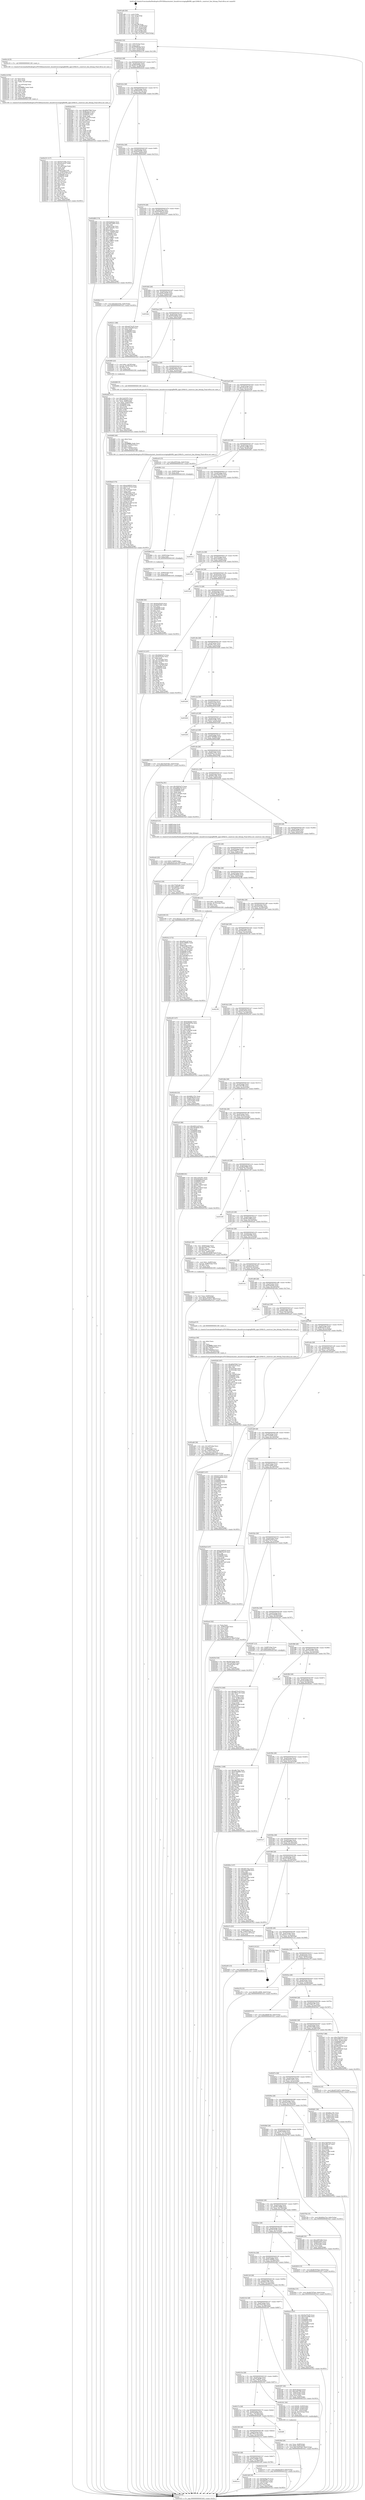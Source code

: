 digraph "0x401ad0" {
  label = "0x401ad0 (/mnt/c/Users/mathe/Desktop/tcc/POCII/binaries/extr_linuxdriversstagingfbtftfb_agm1264k-fl.c_construct_line_bitmap_Final-ollvm.out::main(0))"
  labelloc = "t"
  node[shape=record]

  Entry [label="",width=0.3,height=0.3,shape=circle,fillcolor=black,style=filled]
  "0x401b02" [label="{
     0x401b02 [32]\l
     | [instrs]\l
     &nbsp;&nbsp;0x401b02 \<+6\>: mov -0x9c(%rbp),%eax\l
     &nbsp;&nbsp;0x401b08 \<+2\>: mov %eax,%ecx\l
     &nbsp;&nbsp;0x401b0a \<+6\>: sub $0x85666a0e,%ecx\l
     &nbsp;&nbsp;0x401b10 \<+6\>: mov %eax,-0xa0(%rbp)\l
     &nbsp;&nbsp;0x401b16 \<+6\>: mov %ecx,-0xa4(%rbp)\l
     &nbsp;&nbsp;0x401b1c \<+6\>: je 0000000000402c18 \<main+0x1148\>\l
  }"]
  "0x402c18" [label="{
     0x402c18 [5]\l
     | [instrs]\l
     &nbsp;&nbsp;0x402c18 \<+5\>: call 0000000000401160 \<next_i\>\l
     | [calls]\l
     &nbsp;&nbsp;0x401160 \{1\} (/mnt/c/Users/mathe/Desktop/tcc/POCII/binaries/extr_linuxdriversstagingfbtftfb_agm1264k-fl.c_construct_line_bitmap_Final-ollvm.out::next_i)\l
  }"]
  "0x401b22" [label="{
     0x401b22 [28]\l
     | [instrs]\l
     &nbsp;&nbsp;0x401b22 \<+5\>: jmp 0000000000401b27 \<main+0x57\>\l
     &nbsp;&nbsp;0x401b27 \<+6\>: mov -0xa0(%rbp),%eax\l
     &nbsp;&nbsp;0x401b2d \<+5\>: sub $0x8b7879ad,%eax\l
     &nbsp;&nbsp;0x401b32 \<+6\>: mov %eax,-0xa8(%rbp)\l
     &nbsp;&nbsp;0x401b38 \<+6\>: je 00000000004024cd \<main+0x9fd\>\l
  }"]
  Exit [label="",width=0.3,height=0.3,shape=circle,fillcolor=black,style=filled,peripheries=2]
  "0x4024cd" [label="{
     0x4024cd [91]\l
     | [instrs]\l
     &nbsp;&nbsp;0x4024cd \<+5\>: mov $0xd84d70b0,%eax\l
     &nbsp;&nbsp;0x4024d2 \<+5\>: mov $0xffcabe15,%ecx\l
     &nbsp;&nbsp;0x4024d7 \<+7\>: mov 0x406068,%edx\l
     &nbsp;&nbsp;0x4024de \<+7\>: mov 0x406054,%esi\l
     &nbsp;&nbsp;0x4024e5 \<+2\>: mov %edx,%edi\l
     &nbsp;&nbsp;0x4024e7 \<+6\>: add $0x7aa67579,%edi\l
     &nbsp;&nbsp;0x4024ed \<+3\>: sub $0x1,%edi\l
     &nbsp;&nbsp;0x4024f0 \<+6\>: sub $0x7aa67579,%edi\l
     &nbsp;&nbsp;0x4024f6 \<+3\>: imul %edi,%edx\l
     &nbsp;&nbsp;0x4024f9 \<+3\>: and $0x1,%edx\l
     &nbsp;&nbsp;0x4024fc \<+3\>: cmp $0x0,%edx\l
     &nbsp;&nbsp;0x4024ff \<+4\>: sete %r8b\l
     &nbsp;&nbsp;0x402503 \<+3\>: cmp $0xa,%esi\l
     &nbsp;&nbsp;0x402506 \<+4\>: setl %r9b\l
     &nbsp;&nbsp;0x40250a \<+3\>: mov %r8b,%r10b\l
     &nbsp;&nbsp;0x40250d \<+3\>: and %r9b,%r10b\l
     &nbsp;&nbsp;0x402510 \<+3\>: xor %r9b,%r8b\l
     &nbsp;&nbsp;0x402513 \<+3\>: or %r8b,%r10b\l
     &nbsp;&nbsp;0x402516 \<+4\>: test $0x1,%r10b\l
     &nbsp;&nbsp;0x40251a \<+3\>: cmovne %ecx,%eax\l
     &nbsp;&nbsp;0x40251d \<+6\>: mov %eax,-0x9c(%rbp)\l
     &nbsp;&nbsp;0x402523 \<+5\>: jmp 0000000000403323 \<main+0x1853\>\l
  }"]
  "0x401b3e" [label="{
     0x401b3e [28]\l
     | [instrs]\l
     &nbsp;&nbsp;0x401b3e \<+5\>: jmp 0000000000401b43 \<main+0x73\>\l
     &nbsp;&nbsp;0x401b43 \<+6\>: mov -0xa0(%rbp),%eax\l
     &nbsp;&nbsp;0x401b49 \<+5\>: sub $0x8eb5d74a,%eax\l
     &nbsp;&nbsp;0x401b4e \<+6\>: mov %eax,-0xac(%rbp)\l
     &nbsp;&nbsp;0x401b54 \<+6\>: je 0000000000402d68 \<main+0x1298\>\l
  }"]
  "0x402f88" [label="{
     0x402f88 [90]\l
     | [instrs]\l
     &nbsp;&nbsp;0x402f88 \<+5\>: mov $0x92e55a55,%ecx\l
     &nbsp;&nbsp;0x402f8d \<+5\>: mov $0x8ef45281,%edx\l
     &nbsp;&nbsp;0x402f92 \<+2\>: xor %esi,%esi\l
     &nbsp;&nbsp;0x402f94 \<+8\>: mov 0x406068,%r8d\l
     &nbsp;&nbsp;0x402f9c \<+8\>: mov 0x406054,%r9d\l
     &nbsp;&nbsp;0x402fa4 \<+3\>: sub $0x1,%esi\l
     &nbsp;&nbsp;0x402fa7 \<+3\>: mov %r8d,%r10d\l
     &nbsp;&nbsp;0x402faa \<+3\>: add %esi,%r10d\l
     &nbsp;&nbsp;0x402fad \<+4\>: imul %r10d,%r8d\l
     &nbsp;&nbsp;0x402fb1 \<+4\>: and $0x1,%r8d\l
     &nbsp;&nbsp;0x402fb5 \<+4\>: cmp $0x0,%r8d\l
     &nbsp;&nbsp;0x402fb9 \<+4\>: sete %r11b\l
     &nbsp;&nbsp;0x402fbd \<+4\>: cmp $0xa,%r9d\l
     &nbsp;&nbsp;0x402fc1 \<+3\>: setl %bl\l
     &nbsp;&nbsp;0x402fc4 \<+3\>: mov %r11b,%r14b\l
     &nbsp;&nbsp;0x402fc7 \<+3\>: and %bl,%r14b\l
     &nbsp;&nbsp;0x402fca \<+3\>: xor %bl,%r11b\l
     &nbsp;&nbsp;0x402fcd \<+3\>: or %r11b,%r14b\l
     &nbsp;&nbsp;0x402fd0 \<+4\>: test $0x1,%r14b\l
     &nbsp;&nbsp;0x402fd4 \<+3\>: cmovne %edx,%ecx\l
     &nbsp;&nbsp;0x402fd7 \<+6\>: mov %ecx,-0x9c(%rbp)\l
     &nbsp;&nbsp;0x402fdd \<+5\>: jmp 0000000000403323 \<main+0x1853\>\l
  }"]
  "0x402d68" [label="{
     0x402d68 [174]\l
     | [instrs]\l
     &nbsp;&nbsp;0x402d68 \<+5\>: mov $0xf3a62dae,%eax\l
     &nbsp;&nbsp;0x402d6d \<+5\>: mov $0x364746f2,%ecx\l
     &nbsp;&nbsp;0x402d72 \<+2\>: mov $0x1,%dl\l
     &nbsp;&nbsp;0x402d74 \<+6\>: mov -0x94(%rbp),%esi\l
     &nbsp;&nbsp;0x402d7a \<+6\>: sub $0x97dabebc,%esi\l
     &nbsp;&nbsp;0x402d80 \<+3\>: add $0x1,%esi\l
     &nbsp;&nbsp;0x402d83 \<+6\>: add $0x97dabebc,%esi\l
     &nbsp;&nbsp;0x402d89 \<+6\>: mov %esi,-0x94(%rbp)\l
     &nbsp;&nbsp;0x402d8f \<+7\>: mov 0x406068,%esi\l
     &nbsp;&nbsp;0x402d96 \<+7\>: mov 0x406054,%edi\l
     &nbsp;&nbsp;0x402d9d \<+3\>: mov %esi,%r8d\l
     &nbsp;&nbsp;0x402da0 \<+7\>: add $0xa75ff847,%r8d\l
     &nbsp;&nbsp;0x402da7 \<+4\>: sub $0x1,%r8d\l
     &nbsp;&nbsp;0x402dab \<+7\>: sub $0xa75ff847,%r8d\l
     &nbsp;&nbsp;0x402db2 \<+4\>: imul %r8d,%esi\l
     &nbsp;&nbsp;0x402db6 \<+3\>: and $0x1,%esi\l
     &nbsp;&nbsp;0x402db9 \<+3\>: cmp $0x0,%esi\l
     &nbsp;&nbsp;0x402dbc \<+4\>: sete %r9b\l
     &nbsp;&nbsp;0x402dc0 \<+3\>: cmp $0xa,%edi\l
     &nbsp;&nbsp;0x402dc3 \<+4\>: setl %r10b\l
     &nbsp;&nbsp;0x402dc7 \<+3\>: mov %r9b,%r11b\l
     &nbsp;&nbsp;0x402dca \<+4\>: xor $0xff,%r11b\l
     &nbsp;&nbsp;0x402dce \<+3\>: mov %r10b,%bl\l
     &nbsp;&nbsp;0x402dd1 \<+3\>: xor $0xff,%bl\l
     &nbsp;&nbsp;0x402dd4 \<+3\>: xor $0x0,%dl\l
     &nbsp;&nbsp;0x402dd7 \<+3\>: mov %r11b,%r14b\l
     &nbsp;&nbsp;0x402dda \<+4\>: and $0x0,%r14b\l
     &nbsp;&nbsp;0x402dde \<+3\>: and %dl,%r9b\l
     &nbsp;&nbsp;0x402de1 \<+3\>: mov %bl,%r15b\l
     &nbsp;&nbsp;0x402de4 \<+4\>: and $0x0,%r15b\l
     &nbsp;&nbsp;0x402de8 \<+3\>: and %dl,%r10b\l
     &nbsp;&nbsp;0x402deb \<+3\>: or %r9b,%r14b\l
     &nbsp;&nbsp;0x402dee \<+3\>: or %r10b,%r15b\l
     &nbsp;&nbsp;0x402df1 \<+3\>: xor %r15b,%r14b\l
     &nbsp;&nbsp;0x402df4 \<+3\>: or %bl,%r11b\l
     &nbsp;&nbsp;0x402df7 \<+4\>: xor $0xff,%r11b\l
     &nbsp;&nbsp;0x402dfb \<+3\>: or $0x0,%dl\l
     &nbsp;&nbsp;0x402dfe \<+3\>: and %dl,%r11b\l
     &nbsp;&nbsp;0x402e01 \<+3\>: or %r11b,%r14b\l
     &nbsp;&nbsp;0x402e04 \<+4\>: test $0x1,%r14b\l
     &nbsp;&nbsp;0x402e08 \<+3\>: cmovne %ecx,%eax\l
     &nbsp;&nbsp;0x402e0b \<+6\>: mov %eax,-0x9c(%rbp)\l
     &nbsp;&nbsp;0x402e11 \<+5\>: jmp 0000000000403323 \<main+0x1853\>\l
  }"]
  "0x401b5a" [label="{
     0x401b5a [28]\l
     | [instrs]\l
     &nbsp;&nbsp;0x401b5a \<+5\>: jmp 0000000000401b5f \<main+0x8f\>\l
     &nbsp;&nbsp;0x401b5f \<+6\>: mov -0xa0(%rbp),%eax\l
     &nbsp;&nbsp;0x401b65 \<+5\>: sub $0x8ef45281,%eax\l
     &nbsp;&nbsp;0x401b6a \<+6\>: mov %eax,-0xb0(%rbp)\l
     &nbsp;&nbsp;0x401b70 \<+6\>: je 0000000000402fe2 \<main+0x1512\>\l
  }"]
  "0x402f79" [label="{
     0x402f79 [15]\l
     | [instrs]\l
     &nbsp;&nbsp;0x402f79 \<+7\>: mov -0x90(%rbp),%rax\l
     &nbsp;&nbsp;0x402f80 \<+3\>: mov %rax,%rdi\l
     &nbsp;&nbsp;0x402f83 \<+5\>: call 0000000000401030 \<free@plt\>\l
     | [calls]\l
     &nbsp;&nbsp;0x401030 \{1\} (unknown)\l
  }"]
  "0x402fe2" [label="{
     0x402fe2 [15]\l
     | [instrs]\l
     &nbsp;&nbsp;0x402fe2 \<+10\>: movl $0x42b3335a,-0x9c(%rbp)\l
     &nbsp;&nbsp;0x402fec \<+5\>: jmp 0000000000403323 \<main+0x1853\>\l
  }"]
  "0x401b76" [label="{
     0x401b76 [28]\l
     | [instrs]\l
     &nbsp;&nbsp;0x401b76 \<+5\>: jmp 0000000000401b7b \<main+0xab\>\l
     &nbsp;&nbsp;0x401b7b \<+6\>: mov -0xa0(%rbp),%eax\l
     &nbsp;&nbsp;0x401b81 \<+5\>: sub $0x9209ee70,%eax\l
     &nbsp;&nbsp;0x401b86 \<+6\>: mov %eax,-0xb4(%rbp)\l
     &nbsp;&nbsp;0x401b8c \<+6\>: je 0000000000402211 \<main+0x741\>\l
  }"]
  "0x402f6d" [label="{
     0x402f6d [12]\l
     | [instrs]\l
     &nbsp;&nbsp;0x402f6d \<+4\>: mov -0x80(%rbp),%rax\l
     &nbsp;&nbsp;0x402f71 \<+3\>: mov %rax,%rdi\l
     &nbsp;&nbsp;0x402f74 \<+5\>: call 0000000000401030 \<free@plt\>\l
     | [calls]\l
     &nbsp;&nbsp;0x401030 \{1\} (unknown)\l
  }"]
  "0x402211" [label="{
     0x402211 [86]\l
     | [instrs]\l
     &nbsp;&nbsp;0x402211 \<+5\>: mov $0xad274c25,%eax\l
     &nbsp;&nbsp;0x402216 \<+5\>: mov $0x103fed0f,%ecx\l
     &nbsp;&nbsp;0x40221b \<+2\>: xor %edx,%edx\l
     &nbsp;&nbsp;0x40221d \<+7\>: mov 0x406068,%esi\l
     &nbsp;&nbsp;0x402224 \<+7\>: mov 0x406054,%edi\l
     &nbsp;&nbsp;0x40222b \<+3\>: sub $0x1,%edx\l
     &nbsp;&nbsp;0x40222e \<+3\>: mov %esi,%r8d\l
     &nbsp;&nbsp;0x402231 \<+3\>: add %edx,%r8d\l
     &nbsp;&nbsp;0x402234 \<+4\>: imul %r8d,%esi\l
     &nbsp;&nbsp;0x402238 \<+3\>: and $0x1,%esi\l
     &nbsp;&nbsp;0x40223b \<+3\>: cmp $0x0,%esi\l
     &nbsp;&nbsp;0x40223e \<+4\>: sete %r9b\l
     &nbsp;&nbsp;0x402242 \<+3\>: cmp $0xa,%edi\l
     &nbsp;&nbsp;0x402245 \<+4\>: setl %r10b\l
     &nbsp;&nbsp;0x402249 \<+3\>: mov %r9b,%r11b\l
     &nbsp;&nbsp;0x40224c \<+3\>: and %r10b,%r11b\l
     &nbsp;&nbsp;0x40224f \<+3\>: xor %r10b,%r9b\l
     &nbsp;&nbsp;0x402252 \<+3\>: or %r9b,%r11b\l
     &nbsp;&nbsp;0x402255 \<+4\>: test $0x1,%r11b\l
     &nbsp;&nbsp;0x402259 \<+3\>: cmovne %ecx,%eax\l
     &nbsp;&nbsp;0x40225c \<+6\>: mov %eax,-0x9c(%rbp)\l
     &nbsp;&nbsp;0x402262 \<+5\>: jmp 0000000000403323 \<main+0x1853\>\l
  }"]
  "0x401b92" [label="{
     0x401b92 [28]\l
     | [instrs]\l
     &nbsp;&nbsp;0x401b92 \<+5\>: jmp 0000000000401b97 \<main+0xc7\>\l
     &nbsp;&nbsp;0x401b97 \<+6\>: mov -0xa0(%rbp),%eax\l
     &nbsp;&nbsp;0x401b9d \<+5\>: sub $0x92e55a55,%eax\l
     &nbsp;&nbsp;0x401ba2 \<+6\>: mov %eax,-0xb8(%rbp)\l
     &nbsp;&nbsp;0x401ba8 \<+6\>: je 00000000004032dc \<main+0x180c\>\l
  }"]
  "0x402e95" [label="{
     0x402e95 [15]\l
     | [instrs]\l
     &nbsp;&nbsp;0x402e95 \<+10\>: movl $0xb4ca666,-0x9c(%rbp)\l
     &nbsp;&nbsp;0x402e9f \<+5\>: jmp 0000000000403323 \<main+0x1853\>\l
  }"]
  "0x4032dc" [label="{
     0x4032dc\l
  }", style=dashed]
  "0x401bae" [label="{
     0x401bae [28]\l
     | [instrs]\l
     &nbsp;&nbsp;0x401bae \<+5\>: jmp 0000000000401bb3 \<main+0xe3\>\l
     &nbsp;&nbsp;0x401bb3 \<+6\>: mov -0xa0(%rbp),%eax\l
     &nbsp;&nbsp;0x401bb9 \<+5\>: sub $0x93b3b0e4,%eax\l
     &nbsp;&nbsp;0x401bbe \<+6\>: mov %eax,-0xbc(%rbp)\l
     &nbsp;&nbsp;0x401bc4 \<+6\>: je 00000000004029f3 \<main+0xf23\>\l
  }"]
  "0x402e44" [label="{
     0x402e44 [25]\l
     | [instrs]\l
     &nbsp;&nbsp;0x402e44 \<+10\>: movl $0x0,-0x98(%rbp)\l
     &nbsp;&nbsp;0x402e4e \<+10\>: movl $0xc91d7a1d,-0x9c(%rbp)\l
     &nbsp;&nbsp;0x402e58 \<+5\>: jmp 0000000000403323 \<main+0x1853\>\l
  }"]
  "0x4029f3" [label="{
     0x4029f3 [23]\l
     | [instrs]\l
     &nbsp;&nbsp;0x4029f3 \<+7\>: movl $0x1,-0x78(%rbp)\l
     &nbsp;&nbsp;0x4029fa \<+4\>: movslq -0x78(%rbp),%rax\l
     &nbsp;&nbsp;0x4029fe \<+4\>: shl $0x2,%rax\l
     &nbsp;&nbsp;0x402a02 \<+3\>: mov %rax,%rdi\l
     &nbsp;&nbsp;0x402a05 \<+5\>: call 0000000000401050 \<malloc@plt\>\l
     | [calls]\l
     &nbsp;&nbsp;0x401050 \{1\} (unknown)\l
  }"]
  "0x401bca" [label="{
     0x401bca [28]\l
     | [instrs]\l
     &nbsp;&nbsp;0x401bca \<+5\>: jmp 0000000000401bcf \<main+0xff\>\l
     &nbsp;&nbsp;0x401bcf \<+6\>: mov -0xa0(%rbp),%eax\l
     &nbsp;&nbsp;0x401bd5 \<+5\>: sub $0x99b75e35,%eax\l
     &nbsp;&nbsp;0x401bda \<+6\>: mov %eax,-0xc0(%rbp)\l
     &nbsp;&nbsp;0x401be0 \<+6\>: je 0000000000402680 \<main+0xbb0\>\l
  }"]
  "0x402c51" [label="{
     0x402c51 [117]\l
     | [instrs]\l
     &nbsp;&nbsp;0x402c51 \<+5\>: mov $0xb537a06c,%ecx\l
     &nbsp;&nbsp;0x402c56 \<+5\>: mov $0xa52cbc47,%edx\l
     &nbsp;&nbsp;0x402c5b \<+2\>: xor %esi,%esi\l
     &nbsp;&nbsp;0x402c5d \<+6\>: mov -0x1a8(%rbp),%edi\l
     &nbsp;&nbsp;0x402c63 \<+3\>: imul %eax,%edi\l
     &nbsp;&nbsp;0x402c66 \<+4\>: mov %di,%r8w\l
     &nbsp;&nbsp;0x402c6a \<+7\>: mov -0x90(%rbp),%r9\l
     &nbsp;&nbsp;0x402c71 \<+7\>: movslq -0x94(%rbp),%r10\l
     &nbsp;&nbsp;0x402c78 \<+5\>: mov %r8w,(%r9,%r10,2)\l
     &nbsp;&nbsp;0x402c7d \<+7\>: mov 0x406068,%eax\l
     &nbsp;&nbsp;0x402c84 \<+7\>: mov 0x406054,%edi\l
     &nbsp;&nbsp;0x402c8b \<+3\>: sub $0x1,%esi\l
     &nbsp;&nbsp;0x402c8e \<+3\>: mov %eax,%r11d\l
     &nbsp;&nbsp;0x402c91 \<+3\>: add %esi,%r11d\l
     &nbsp;&nbsp;0x402c94 \<+4\>: imul %r11d,%eax\l
     &nbsp;&nbsp;0x402c98 \<+3\>: and $0x1,%eax\l
     &nbsp;&nbsp;0x402c9b \<+3\>: cmp $0x0,%eax\l
     &nbsp;&nbsp;0x402c9e \<+3\>: sete %bl\l
     &nbsp;&nbsp;0x402ca1 \<+3\>: cmp $0xa,%edi\l
     &nbsp;&nbsp;0x402ca4 \<+4\>: setl %r14b\l
     &nbsp;&nbsp;0x402ca8 \<+3\>: mov %bl,%r15b\l
     &nbsp;&nbsp;0x402cab \<+3\>: and %r14b,%r15b\l
     &nbsp;&nbsp;0x402cae \<+3\>: xor %r14b,%bl\l
     &nbsp;&nbsp;0x402cb1 \<+3\>: or %bl,%r15b\l
     &nbsp;&nbsp;0x402cb4 \<+4\>: test $0x1,%r15b\l
     &nbsp;&nbsp;0x402cb8 \<+3\>: cmovne %edx,%ecx\l
     &nbsp;&nbsp;0x402cbb \<+6\>: mov %ecx,-0x9c(%rbp)\l
     &nbsp;&nbsp;0x402cc1 \<+5\>: jmp 0000000000403323 \<main+0x1853\>\l
  }"]
  "0x402680" [label="{
     0x402680 [5]\l
     | [instrs]\l
     &nbsp;&nbsp;0x402680 \<+5\>: call 0000000000401160 \<next_i\>\l
     | [calls]\l
     &nbsp;&nbsp;0x401160 \{1\} (/mnt/c/Users/mathe/Desktop/tcc/POCII/binaries/extr_linuxdriversstagingfbtftfb_agm1264k-fl.c_construct_line_bitmap_Final-ollvm.out::next_i)\l
  }"]
  "0x401be6" [label="{
     0x401be6 [28]\l
     | [instrs]\l
     &nbsp;&nbsp;0x401be6 \<+5\>: jmp 0000000000401beb \<main+0x11b\>\l
     &nbsp;&nbsp;0x401beb \<+6\>: mov -0xa0(%rbp),%eax\l
     &nbsp;&nbsp;0x401bf1 \<+5\>: sub $0xa52cbc47,%eax\l
     &nbsp;&nbsp;0x401bf6 \<+6\>: mov %eax,-0xc4(%rbp)\l
     &nbsp;&nbsp;0x401bfc \<+6\>: je 0000000000402cc6 \<main+0x11f6\>\l
  }"]
  "0x402c1d" [label="{
     0x402c1d [52]\l
     | [instrs]\l
     &nbsp;&nbsp;0x402c1d \<+2\>: xor %ecx,%ecx\l
     &nbsp;&nbsp;0x402c1f \<+5\>: mov $0x2,%edx\l
     &nbsp;&nbsp;0x402c24 \<+6\>: mov %edx,-0x1a4(%rbp)\l
     &nbsp;&nbsp;0x402c2a \<+1\>: cltd\l
     &nbsp;&nbsp;0x402c2b \<+6\>: mov -0x1a4(%rbp),%esi\l
     &nbsp;&nbsp;0x402c31 \<+2\>: idiv %esi\l
     &nbsp;&nbsp;0x402c33 \<+6\>: imul $0xfffffffe,%edx,%edx\l
     &nbsp;&nbsp;0x402c39 \<+2\>: mov %ecx,%edi\l
     &nbsp;&nbsp;0x402c3b \<+2\>: sub %edx,%edi\l
     &nbsp;&nbsp;0x402c3d \<+2\>: mov %ecx,%edx\l
     &nbsp;&nbsp;0x402c3f \<+3\>: sub $0x1,%edx\l
     &nbsp;&nbsp;0x402c42 \<+2\>: add %edx,%edi\l
     &nbsp;&nbsp;0x402c44 \<+2\>: sub %edi,%ecx\l
     &nbsp;&nbsp;0x402c46 \<+6\>: mov %ecx,-0x1a8(%rbp)\l
     &nbsp;&nbsp;0x402c4c \<+5\>: call 0000000000401160 \<next_i\>\l
     | [calls]\l
     &nbsp;&nbsp;0x401160 \{1\} (/mnt/c/Users/mathe/Desktop/tcc/POCII/binaries/extr_linuxdriversstagingfbtftfb_agm1264k-fl.c_construct_line_bitmap_Final-ollvm.out::next_i)\l
  }"]
  "0x402cc6" [label="{
     0x402cc6 [15]\l
     | [instrs]\l
     &nbsp;&nbsp;0x402cc6 \<+10\>: movl $0xc6551bda,-0x9c(%rbp)\l
     &nbsp;&nbsp;0x402cd0 \<+5\>: jmp 0000000000403323 \<main+0x1853\>\l
  }"]
  "0x401c02" [label="{
     0x401c02 [28]\l
     | [instrs]\l
     &nbsp;&nbsp;0x401c02 \<+5\>: jmp 0000000000401c07 \<main+0x137\>\l
     &nbsp;&nbsp;0x401c07 \<+6\>: mov -0xa0(%rbp),%eax\l
     &nbsp;&nbsp;0x401c0d \<+5\>: sub $0xa5cae486,%eax\l
     &nbsp;&nbsp;0x401c12 \<+6\>: mov %eax,-0xc8(%rbp)\l
     &nbsp;&nbsp;0x401c18 \<+6\>: je 0000000000402f61 \<main+0x1491\>\l
  }"]
  "0x402b41" [label="{
     0x402b41 [32]\l
     | [instrs]\l
     &nbsp;&nbsp;0x402b41 \<+7\>: mov %rax,-0x90(%rbp)\l
     &nbsp;&nbsp;0x402b48 \<+10\>: movl $0x0,-0x94(%rbp)\l
     &nbsp;&nbsp;0x402b52 \<+10\>: movl $0x407c5d72,-0x9c(%rbp)\l
     &nbsp;&nbsp;0x402b5c \<+5\>: jmp 0000000000403323 \<main+0x1853\>\l
  }"]
  "0x402f61" [label="{
     0x402f61 [12]\l
     | [instrs]\l
     &nbsp;&nbsp;0x402f61 \<+4\>: mov -0x68(%rbp),%rax\l
     &nbsp;&nbsp;0x402f65 \<+3\>: mov %rax,%rdi\l
     &nbsp;&nbsp;0x402f68 \<+5\>: call 0000000000401030 \<free@plt\>\l
     | [calls]\l
     &nbsp;&nbsp;0x401030 \{1\} (unknown)\l
  }"]
  "0x401c1e" [label="{
     0x401c1e [28]\l
     | [instrs]\l
     &nbsp;&nbsp;0x401c1e \<+5\>: jmp 0000000000401c23 \<main+0x153\>\l
     &nbsp;&nbsp;0x401c23 \<+6\>: mov -0xa0(%rbp),%eax\l
     &nbsp;&nbsp;0x401c29 \<+5\>: sub $0xa7bb5555,%eax\l
     &nbsp;&nbsp;0x401c2e \<+6\>: mov %eax,-0xcc(%rbp)\l
     &nbsp;&nbsp;0x401c34 \<+6\>: je 0000000000403312 \<main+0x1842\>\l
  }"]
  "0x402ad6" [label="{
     0x402ad6 [38]\l
     | [instrs]\l
     &nbsp;&nbsp;0x402ad6 \<+6\>: mov -0x1a0(%rbp),%ecx\l
     &nbsp;&nbsp;0x402adc \<+3\>: imul %eax,%ecx\l
     &nbsp;&nbsp;0x402adf \<+4\>: mov -0x80(%rbp),%rsi\l
     &nbsp;&nbsp;0x402ae3 \<+7\>: movslq -0x84(%rbp),%rdi\l
     &nbsp;&nbsp;0x402aea \<+3\>: mov %ecx,(%rsi,%rdi,4)\l
     &nbsp;&nbsp;0x402aed \<+10\>: movl $0xdf3c28bf,-0x9c(%rbp)\l
     &nbsp;&nbsp;0x402af7 \<+5\>: jmp 0000000000403323 \<main+0x1853\>\l
  }"]
  "0x403312" [label="{
     0x403312\l
  }", style=dashed]
  "0x401c3a" [label="{
     0x401c3a [28]\l
     | [instrs]\l
     &nbsp;&nbsp;0x401c3a \<+5\>: jmp 0000000000401c3f \<main+0x16f\>\l
     &nbsp;&nbsp;0x401c3f \<+6\>: mov -0xa0(%rbp),%eax\l
     &nbsp;&nbsp;0x401c45 \<+5\>: sub $0xac2b9525,%eax\l
     &nbsp;&nbsp;0x401c4a \<+6\>: mov %eax,-0xd0(%rbp)\l
     &nbsp;&nbsp;0x401c50 \<+6\>: je 0000000000403194 \<main+0x16c4\>\l
  }"]
  "0x402aae" [label="{
     0x402aae [40]\l
     | [instrs]\l
     &nbsp;&nbsp;0x402aae \<+5\>: mov $0x2,%ecx\l
     &nbsp;&nbsp;0x402ab3 \<+1\>: cltd\l
     &nbsp;&nbsp;0x402ab4 \<+2\>: idiv %ecx\l
     &nbsp;&nbsp;0x402ab6 \<+6\>: imul $0xfffffffe,%edx,%ecx\l
     &nbsp;&nbsp;0x402abc \<+6\>: sub $0x7dfadbdd,%ecx\l
     &nbsp;&nbsp;0x402ac2 \<+3\>: add $0x1,%ecx\l
     &nbsp;&nbsp;0x402ac5 \<+6\>: add $0x7dfadbdd,%ecx\l
     &nbsp;&nbsp;0x402acb \<+6\>: mov %ecx,-0x1a0(%rbp)\l
     &nbsp;&nbsp;0x402ad1 \<+5\>: call 0000000000401160 \<next_i\>\l
     | [calls]\l
     &nbsp;&nbsp;0x401160 \{1\} (/mnt/c/Users/mathe/Desktop/tcc/POCII/binaries/extr_linuxdriversstagingfbtftfb_agm1264k-fl.c_construct_line_bitmap_Final-ollvm.out::next_i)\l
  }"]
  "0x403194" [label="{
     0x403194\l
  }", style=dashed]
  "0x401c56" [label="{
     0x401c56 [28]\l
     | [instrs]\l
     &nbsp;&nbsp;0x401c56 \<+5\>: jmp 0000000000401c5b \<main+0x18b\>\l
     &nbsp;&nbsp;0x401c5b \<+6\>: mov -0xa0(%rbp),%eax\l
     &nbsp;&nbsp;0x401c61 \<+5\>: sub $0xad274c25,%eax\l
     &nbsp;&nbsp;0x401c66 \<+6\>: mov %eax,-0xd4(%rbp)\l
     &nbsp;&nbsp;0x401c6c \<+6\>: je 000000000040312d \<main+0x165d\>\l
  }"]
  "0x402a0a" [label="{
     0x402a0a [111]\l
     | [instrs]\l
     &nbsp;&nbsp;0x402a0a \<+5\>: mov $0x13c61651,%ecx\l
     &nbsp;&nbsp;0x402a0f \<+5\>: mov $0x2f7bbbed,%edx\l
     &nbsp;&nbsp;0x402a14 \<+4\>: mov %rax,-0x80(%rbp)\l
     &nbsp;&nbsp;0x402a18 \<+10\>: movl $0x0,-0x84(%rbp)\l
     &nbsp;&nbsp;0x402a22 \<+7\>: mov 0x406068,%esi\l
     &nbsp;&nbsp;0x402a29 \<+8\>: mov 0x406054,%r8d\l
     &nbsp;&nbsp;0x402a31 \<+3\>: mov %esi,%r9d\l
     &nbsp;&nbsp;0x402a34 \<+7\>: add $0xd15ae0eb,%r9d\l
     &nbsp;&nbsp;0x402a3b \<+4\>: sub $0x1,%r9d\l
     &nbsp;&nbsp;0x402a3f \<+7\>: sub $0xd15ae0eb,%r9d\l
     &nbsp;&nbsp;0x402a46 \<+4\>: imul %r9d,%esi\l
     &nbsp;&nbsp;0x402a4a \<+3\>: and $0x1,%esi\l
     &nbsp;&nbsp;0x402a4d \<+3\>: cmp $0x0,%esi\l
     &nbsp;&nbsp;0x402a50 \<+4\>: sete %r10b\l
     &nbsp;&nbsp;0x402a54 \<+4\>: cmp $0xa,%r8d\l
     &nbsp;&nbsp;0x402a58 \<+4\>: setl %r11b\l
     &nbsp;&nbsp;0x402a5c \<+3\>: mov %r10b,%bl\l
     &nbsp;&nbsp;0x402a5f \<+3\>: and %r11b,%bl\l
     &nbsp;&nbsp;0x402a62 \<+3\>: xor %r11b,%r10b\l
     &nbsp;&nbsp;0x402a65 \<+3\>: or %r10b,%bl\l
     &nbsp;&nbsp;0x402a68 \<+3\>: test $0x1,%bl\l
     &nbsp;&nbsp;0x402a6b \<+3\>: cmovne %edx,%ecx\l
     &nbsp;&nbsp;0x402a6e \<+6\>: mov %ecx,-0x9c(%rbp)\l
     &nbsp;&nbsp;0x402a74 \<+5\>: jmp 0000000000403323 \<main+0x1853\>\l
  }"]
  "0x40312d" [label="{
     0x40312d\l
  }", style=dashed]
  "0x401c72" [label="{
     0x401c72 [28]\l
     | [instrs]\l
     &nbsp;&nbsp;0x401c72 \<+5\>: jmp 0000000000401c77 \<main+0x1a7\>\l
     &nbsp;&nbsp;0x401c77 \<+6\>: mov -0xa0(%rbp),%eax\l
     &nbsp;&nbsp;0x401c7d \<+5\>: sub $0xad66a763,%eax\l
     &nbsp;&nbsp;0x401c82 \<+6\>: mov %eax,-0xd8(%rbp)\l
     &nbsp;&nbsp;0x401c88 \<+6\>: je 00000000004027c5 \<main+0xcf5\>\l
  }"]
  "0x4026ad" [label="{
     0x4026ad [174]\l
     | [instrs]\l
     &nbsp;&nbsp;0x4026ad \<+5\>: mov $0xac2b9525,%ecx\l
     &nbsp;&nbsp;0x4026b2 \<+5\>: mov $0x571707c8,%edx\l
     &nbsp;&nbsp;0x4026b7 \<+3\>: mov $0x1,%sil\l
     &nbsp;&nbsp;0x4026ba \<+6\>: mov -0x19c(%rbp),%edi\l
     &nbsp;&nbsp;0x4026c0 \<+3\>: imul %eax,%edi\l
     &nbsp;&nbsp;0x4026c3 \<+4\>: mov -0x68(%rbp),%r8\l
     &nbsp;&nbsp;0x4026c7 \<+4\>: movslq -0x6c(%rbp),%r9\l
     &nbsp;&nbsp;0x4026cb \<+4\>: mov (%r8,%r9,8),%r8\l
     &nbsp;&nbsp;0x4026cf \<+3\>: mov %edi,(%r8)\l
     &nbsp;&nbsp;0x4026d2 \<+7\>: mov 0x406068,%eax\l
     &nbsp;&nbsp;0x4026d9 \<+7\>: mov 0x406054,%edi\l
     &nbsp;&nbsp;0x4026e0 \<+3\>: mov %eax,%r10d\l
     &nbsp;&nbsp;0x4026e3 \<+7\>: add $0x2f221a48,%r10d\l
     &nbsp;&nbsp;0x4026ea \<+4\>: sub $0x1,%r10d\l
     &nbsp;&nbsp;0x4026ee \<+7\>: sub $0x2f221a48,%r10d\l
     &nbsp;&nbsp;0x4026f5 \<+4\>: imul %r10d,%eax\l
     &nbsp;&nbsp;0x4026f9 \<+3\>: and $0x1,%eax\l
     &nbsp;&nbsp;0x4026fc \<+3\>: cmp $0x0,%eax\l
     &nbsp;&nbsp;0x4026ff \<+4\>: sete %r11b\l
     &nbsp;&nbsp;0x402703 \<+3\>: cmp $0xa,%edi\l
     &nbsp;&nbsp;0x402706 \<+3\>: setl %bl\l
     &nbsp;&nbsp;0x402709 \<+3\>: mov %r11b,%r14b\l
     &nbsp;&nbsp;0x40270c \<+4\>: xor $0xff,%r14b\l
     &nbsp;&nbsp;0x402710 \<+3\>: mov %bl,%r15b\l
     &nbsp;&nbsp;0x402713 \<+4\>: xor $0xff,%r15b\l
     &nbsp;&nbsp;0x402717 \<+4\>: xor $0x1,%sil\l
     &nbsp;&nbsp;0x40271b \<+3\>: mov %r14b,%r12b\l
     &nbsp;&nbsp;0x40271e \<+4\>: and $0xff,%r12b\l
     &nbsp;&nbsp;0x402722 \<+3\>: and %sil,%r11b\l
     &nbsp;&nbsp;0x402725 \<+3\>: mov %r15b,%r13b\l
     &nbsp;&nbsp;0x402728 \<+4\>: and $0xff,%r13b\l
     &nbsp;&nbsp;0x40272c \<+3\>: and %sil,%bl\l
     &nbsp;&nbsp;0x40272f \<+3\>: or %r11b,%r12b\l
     &nbsp;&nbsp;0x402732 \<+3\>: or %bl,%r13b\l
     &nbsp;&nbsp;0x402735 \<+3\>: xor %r13b,%r12b\l
     &nbsp;&nbsp;0x402738 \<+3\>: or %r15b,%r14b\l
     &nbsp;&nbsp;0x40273b \<+4\>: xor $0xff,%r14b\l
     &nbsp;&nbsp;0x40273f \<+4\>: or $0x1,%sil\l
     &nbsp;&nbsp;0x402743 \<+3\>: and %sil,%r14b\l
     &nbsp;&nbsp;0x402746 \<+3\>: or %r14b,%r12b\l
     &nbsp;&nbsp;0x402749 \<+4\>: test $0x1,%r12b\l
     &nbsp;&nbsp;0x40274d \<+3\>: cmovne %edx,%ecx\l
     &nbsp;&nbsp;0x402750 \<+6\>: mov %ecx,-0x9c(%rbp)\l
     &nbsp;&nbsp;0x402756 \<+5\>: jmp 0000000000403323 \<main+0x1853\>\l
  }"]
  "0x4027c5" [label="{
     0x4027c5 [107]\l
     | [instrs]\l
     &nbsp;&nbsp;0x4027c5 \<+5\>: mov $0x26263e72,%eax\l
     &nbsp;&nbsp;0x4027ca \<+5\>: mov $0x5d7f230c,%ecx\l
     &nbsp;&nbsp;0x4027cf \<+2\>: xor %edx,%edx\l
     &nbsp;&nbsp;0x4027d1 \<+3\>: mov -0x74(%rbp),%esi\l
     &nbsp;&nbsp;0x4027d4 \<+6\>: add $0x142c6dee,%esi\l
     &nbsp;&nbsp;0x4027da \<+3\>: add $0x1,%esi\l
     &nbsp;&nbsp;0x4027dd \<+6\>: sub $0x142c6dee,%esi\l
     &nbsp;&nbsp;0x4027e3 \<+3\>: mov %esi,-0x74(%rbp)\l
     &nbsp;&nbsp;0x4027e6 \<+7\>: mov 0x406068,%esi\l
     &nbsp;&nbsp;0x4027ed \<+7\>: mov 0x406054,%edi\l
     &nbsp;&nbsp;0x4027f4 \<+3\>: sub $0x1,%edx\l
     &nbsp;&nbsp;0x4027f7 \<+3\>: mov %esi,%r8d\l
     &nbsp;&nbsp;0x4027fa \<+3\>: add %edx,%r8d\l
     &nbsp;&nbsp;0x4027fd \<+4\>: imul %r8d,%esi\l
     &nbsp;&nbsp;0x402801 \<+3\>: and $0x1,%esi\l
     &nbsp;&nbsp;0x402804 \<+3\>: cmp $0x0,%esi\l
     &nbsp;&nbsp;0x402807 \<+4\>: sete %r9b\l
     &nbsp;&nbsp;0x40280b \<+3\>: cmp $0xa,%edi\l
     &nbsp;&nbsp;0x40280e \<+4\>: setl %r10b\l
     &nbsp;&nbsp;0x402812 \<+3\>: mov %r9b,%r11b\l
     &nbsp;&nbsp;0x402815 \<+3\>: and %r10b,%r11b\l
     &nbsp;&nbsp;0x402818 \<+3\>: xor %r10b,%r9b\l
     &nbsp;&nbsp;0x40281b \<+3\>: or %r9b,%r11b\l
     &nbsp;&nbsp;0x40281e \<+4\>: test $0x1,%r11b\l
     &nbsp;&nbsp;0x402822 \<+3\>: cmovne %ecx,%eax\l
     &nbsp;&nbsp;0x402825 \<+6\>: mov %eax,-0x9c(%rbp)\l
     &nbsp;&nbsp;0x40282b \<+5\>: jmp 0000000000403323 \<main+0x1853\>\l
  }"]
  "0x401c8e" [label="{
     0x401c8e [28]\l
     | [instrs]\l
     &nbsp;&nbsp;0x401c8e \<+5\>: jmp 0000000000401c93 \<main+0x1c3\>\l
     &nbsp;&nbsp;0x401c93 \<+6\>: mov -0xa0(%rbp),%eax\l
     &nbsp;&nbsp;0x401c99 \<+5\>: sub $0xafbc74ac,%eax\l
     &nbsp;&nbsp;0x401c9e \<+6\>: mov %eax,-0xdc(%rbp)\l
     &nbsp;&nbsp;0x401ca4 \<+6\>: je 0000000000403209 \<main+0x1739\>\l
  }"]
  "0x402685" [label="{
     0x402685 [40]\l
     | [instrs]\l
     &nbsp;&nbsp;0x402685 \<+5\>: mov $0x2,%ecx\l
     &nbsp;&nbsp;0x40268a \<+1\>: cltd\l
     &nbsp;&nbsp;0x40268b \<+2\>: idiv %ecx\l
     &nbsp;&nbsp;0x40268d \<+6\>: imul $0xfffffffe,%edx,%ecx\l
     &nbsp;&nbsp;0x402693 \<+6\>: add $0x714428cd,%ecx\l
     &nbsp;&nbsp;0x402699 \<+3\>: add $0x1,%ecx\l
     &nbsp;&nbsp;0x40269c \<+6\>: sub $0x714428cd,%ecx\l
     &nbsp;&nbsp;0x4026a2 \<+6\>: mov %ecx,-0x19c(%rbp)\l
     &nbsp;&nbsp;0x4026a8 \<+5\>: call 0000000000401160 \<next_i\>\l
     | [calls]\l
     &nbsp;&nbsp;0x401160 \{1\} (/mnt/c/Users/mathe/Desktop/tcc/POCII/binaries/extr_linuxdriversstagingfbtftfb_agm1264k-fl.c_construct_line_bitmap_Final-ollvm.out::next_i)\l
  }"]
  "0x403209" [label="{
     0x403209\l
  }", style=dashed]
  "0x401caa" [label="{
     0x401caa [28]\l
     | [instrs]\l
     &nbsp;&nbsp;0x401caa \<+5\>: jmp 0000000000401caf \<main+0x1df\>\l
     &nbsp;&nbsp;0x401caf \<+6\>: mov -0xa0(%rbp),%eax\l
     &nbsp;&nbsp;0x401cb5 \<+5\>: sub $0xb02eac40,%eax\l
     &nbsp;&nbsp;0x401cba \<+6\>: mov %eax,-0xe0(%rbp)\l
     &nbsp;&nbsp;0x401cc0 \<+6\>: je 0000000000403000 \<main+0x1530\>\l
  }"]
  "0x402412" [label="{
     0x402412 [172]\l
     | [instrs]\l
     &nbsp;&nbsp;0x402412 \<+5\>: mov $0xef441caf,%ecx\l
     &nbsp;&nbsp;0x402417 \<+5\>: mov $0x612f6882,%edx\l
     &nbsp;&nbsp;0x40241c \<+3\>: mov $0x1,%sil\l
     &nbsp;&nbsp;0x40241f \<+4\>: mov -0x68(%rbp),%rdi\l
     &nbsp;&nbsp;0x402423 \<+4\>: movslq -0x6c(%rbp),%r8\l
     &nbsp;&nbsp;0x402427 \<+4\>: mov %rax,(%rdi,%r8,8)\l
     &nbsp;&nbsp;0x40242b \<+7\>: movl $0x0,-0x74(%rbp)\l
     &nbsp;&nbsp;0x402432 \<+8\>: mov 0x406068,%r9d\l
     &nbsp;&nbsp;0x40243a \<+8\>: mov 0x406054,%r10d\l
     &nbsp;&nbsp;0x402442 \<+3\>: mov %r9d,%r11d\l
     &nbsp;&nbsp;0x402445 \<+7\>: sub $0xcc063f9f,%r11d\l
     &nbsp;&nbsp;0x40244c \<+4\>: sub $0x1,%r11d\l
     &nbsp;&nbsp;0x402450 \<+7\>: add $0xcc063f9f,%r11d\l
     &nbsp;&nbsp;0x402457 \<+4\>: imul %r11d,%r9d\l
     &nbsp;&nbsp;0x40245b \<+4\>: and $0x1,%r9d\l
     &nbsp;&nbsp;0x40245f \<+4\>: cmp $0x0,%r9d\l
     &nbsp;&nbsp;0x402463 \<+3\>: sete %bl\l
     &nbsp;&nbsp;0x402466 \<+4\>: cmp $0xa,%r10d\l
     &nbsp;&nbsp;0x40246a \<+4\>: setl %r14b\l
     &nbsp;&nbsp;0x40246e \<+3\>: mov %bl,%r15b\l
     &nbsp;&nbsp;0x402471 \<+4\>: xor $0xff,%r15b\l
     &nbsp;&nbsp;0x402475 \<+3\>: mov %r14b,%r12b\l
     &nbsp;&nbsp;0x402478 \<+4\>: xor $0xff,%r12b\l
     &nbsp;&nbsp;0x40247c \<+4\>: xor $0x0,%sil\l
     &nbsp;&nbsp;0x402480 \<+3\>: mov %r15b,%r13b\l
     &nbsp;&nbsp;0x402483 \<+4\>: and $0x0,%r13b\l
     &nbsp;&nbsp;0x402487 \<+3\>: and %sil,%bl\l
     &nbsp;&nbsp;0x40248a \<+3\>: mov %r12b,%al\l
     &nbsp;&nbsp;0x40248d \<+2\>: and $0x0,%al\l
     &nbsp;&nbsp;0x40248f \<+3\>: and %sil,%r14b\l
     &nbsp;&nbsp;0x402492 \<+3\>: or %bl,%r13b\l
     &nbsp;&nbsp;0x402495 \<+3\>: or %r14b,%al\l
     &nbsp;&nbsp;0x402498 \<+3\>: xor %al,%r13b\l
     &nbsp;&nbsp;0x40249b \<+3\>: or %r12b,%r15b\l
     &nbsp;&nbsp;0x40249e \<+4\>: xor $0xff,%r15b\l
     &nbsp;&nbsp;0x4024a2 \<+4\>: or $0x0,%sil\l
     &nbsp;&nbsp;0x4024a6 \<+3\>: and %sil,%r15b\l
     &nbsp;&nbsp;0x4024a9 \<+3\>: or %r15b,%r13b\l
     &nbsp;&nbsp;0x4024ac \<+4\>: test $0x1,%r13b\l
     &nbsp;&nbsp;0x4024b0 \<+3\>: cmovne %edx,%ecx\l
     &nbsp;&nbsp;0x4024b3 \<+6\>: mov %ecx,-0x9c(%rbp)\l
     &nbsp;&nbsp;0x4024b9 \<+5\>: jmp 0000000000403323 \<main+0x1853\>\l
  }"]
  "0x403000" [label="{
     0x403000\l
  }", style=dashed]
  "0x401cc6" [label="{
     0x401cc6 [28]\l
     | [instrs]\l
     &nbsp;&nbsp;0x401cc6 \<+5\>: jmp 0000000000401ccb \<main+0x1fb\>\l
     &nbsp;&nbsp;0x401ccb \<+6\>: mov -0xa0(%rbp),%eax\l
     &nbsp;&nbsp;0x401cd1 \<+5\>: sub $0xb537a06c,%eax\l
     &nbsp;&nbsp;0x401cd6 \<+6\>: mov %eax,-0xe4(%rbp)\l
     &nbsp;&nbsp;0x401cdc \<+6\>: je 000000000040325f \<main+0x178f\>\l
  }"]
  "0x40236d" [label="{
     0x40236d [26]\l
     | [instrs]\l
     &nbsp;&nbsp;0x40236d \<+4\>: mov %rax,-0x68(%rbp)\l
     &nbsp;&nbsp;0x402371 \<+7\>: movl $0x0,-0x6c(%rbp)\l
     &nbsp;&nbsp;0x402378 \<+10\>: movl $0x70c674b3,-0x9c(%rbp)\l
     &nbsp;&nbsp;0x402382 \<+5\>: jmp 0000000000403323 \<main+0x1853\>\l
  }"]
  "0x40325f" [label="{
     0x40325f\l
  }", style=dashed]
  "0x401ce2" [label="{
     0x401ce2 [28]\l
     | [instrs]\l
     &nbsp;&nbsp;0x401ce2 \<+5\>: jmp 0000000000401ce7 \<main+0x217\>\l
     &nbsp;&nbsp;0x401ce7 \<+6\>: mov -0xa0(%rbp),%eax\l
     &nbsp;&nbsp;0x401ced \<+5\>: sub $0xb7408984,%eax\l
     &nbsp;&nbsp;0x401cf2 \<+6\>: mov %eax,-0xe8(%rbp)\l
     &nbsp;&nbsp;0x401cf8 \<+6\>: je 0000000000402989 \<main+0xeb9\>\l
  }"]
  "0x402274" [label="{
     0x402274 [160]\l
     | [instrs]\l
     &nbsp;&nbsp;0x402274 \<+5\>: mov $0xad274c25,%ecx\l
     &nbsp;&nbsp;0x402279 \<+5\>: mov $0x78831c45,%edx\l
     &nbsp;&nbsp;0x40227e \<+3\>: mov $0x1,%sil\l
     &nbsp;&nbsp;0x402281 \<+3\>: mov %eax,-0x4c(%rbp)\l
     &nbsp;&nbsp;0x402284 \<+3\>: mov -0x4c(%rbp),%eax\l
     &nbsp;&nbsp;0x402287 \<+3\>: mov %eax,-0x30(%rbp)\l
     &nbsp;&nbsp;0x40228a \<+7\>: mov 0x406068,%eax\l
     &nbsp;&nbsp;0x402291 \<+8\>: mov 0x406054,%r8d\l
     &nbsp;&nbsp;0x402299 \<+3\>: mov %eax,%r9d\l
     &nbsp;&nbsp;0x40229c \<+7\>: sub $0x68543d0d,%r9d\l
     &nbsp;&nbsp;0x4022a3 \<+4\>: sub $0x1,%r9d\l
     &nbsp;&nbsp;0x4022a7 \<+7\>: add $0x68543d0d,%r9d\l
     &nbsp;&nbsp;0x4022ae \<+4\>: imul %r9d,%eax\l
     &nbsp;&nbsp;0x4022b2 \<+3\>: and $0x1,%eax\l
     &nbsp;&nbsp;0x4022b5 \<+3\>: cmp $0x0,%eax\l
     &nbsp;&nbsp;0x4022b8 \<+4\>: sete %r10b\l
     &nbsp;&nbsp;0x4022bc \<+4\>: cmp $0xa,%r8d\l
     &nbsp;&nbsp;0x4022c0 \<+4\>: setl %r11b\l
     &nbsp;&nbsp;0x4022c4 \<+3\>: mov %r10b,%bl\l
     &nbsp;&nbsp;0x4022c7 \<+3\>: xor $0xff,%bl\l
     &nbsp;&nbsp;0x4022ca \<+3\>: mov %r11b,%r14b\l
     &nbsp;&nbsp;0x4022cd \<+4\>: xor $0xff,%r14b\l
     &nbsp;&nbsp;0x4022d1 \<+4\>: xor $0x0,%sil\l
     &nbsp;&nbsp;0x4022d5 \<+3\>: mov %bl,%r15b\l
     &nbsp;&nbsp;0x4022d8 \<+4\>: and $0x0,%r15b\l
     &nbsp;&nbsp;0x4022dc \<+3\>: and %sil,%r10b\l
     &nbsp;&nbsp;0x4022df \<+3\>: mov %r14b,%r12b\l
     &nbsp;&nbsp;0x4022e2 \<+4\>: and $0x0,%r12b\l
     &nbsp;&nbsp;0x4022e6 \<+3\>: and %sil,%r11b\l
     &nbsp;&nbsp;0x4022e9 \<+3\>: or %r10b,%r15b\l
     &nbsp;&nbsp;0x4022ec \<+3\>: or %r11b,%r12b\l
     &nbsp;&nbsp;0x4022ef \<+3\>: xor %r12b,%r15b\l
     &nbsp;&nbsp;0x4022f2 \<+3\>: or %r14b,%bl\l
     &nbsp;&nbsp;0x4022f5 \<+3\>: xor $0xff,%bl\l
     &nbsp;&nbsp;0x4022f8 \<+4\>: or $0x0,%sil\l
     &nbsp;&nbsp;0x4022fc \<+3\>: and %sil,%bl\l
     &nbsp;&nbsp;0x4022ff \<+3\>: or %bl,%r15b\l
     &nbsp;&nbsp;0x402302 \<+4\>: test $0x1,%r15b\l
     &nbsp;&nbsp;0x402306 \<+3\>: cmovne %edx,%ecx\l
     &nbsp;&nbsp;0x402309 \<+6\>: mov %ecx,-0x9c(%rbp)\l
     &nbsp;&nbsp;0x40230f \<+5\>: jmp 0000000000403323 \<main+0x1853\>\l
  }"]
  "0x402989" [label="{
     0x402989 [15]\l
     | [instrs]\l
     &nbsp;&nbsp;0x402989 \<+10\>: movl $0x70c674b3,-0x9c(%rbp)\l
     &nbsp;&nbsp;0x402993 \<+5\>: jmp 0000000000403323 \<main+0x1853\>\l
  }"]
  "0x401cfe" [label="{
     0x401cfe [28]\l
     | [instrs]\l
     &nbsp;&nbsp;0x401cfe \<+5\>: jmp 0000000000401d03 \<main+0x233\>\l
     &nbsp;&nbsp;0x401d03 \<+6\>: mov -0xa0(%rbp),%eax\l
     &nbsp;&nbsp;0x401d09 \<+5\>: sub $0xb94c27ac,%eax\l
     &nbsp;&nbsp;0x401d0e \<+6\>: mov %eax,-0xec(%rbp)\l
     &nbsp;&nbsp;0x401d14 \<+6\>: je 000000000040276a \<main+0xc9a\>\l
  }"]
  "0x401ad0" [label="{
     0x401ad0 [50]\l
     | [instrs]\l
     &nbsp;&nbsp;0x401ad0 \<+1\>: push %rbp\l
     &nbsp;&nbsp;0x401ad1 \<+3\>: mov %rsp,%rbp\l
     &nbsp;&nbsp;0x401ad4 \<+2\>: push %r15\l
     &nbsp;&nbsp;0x401ad6 \<+2\>: push %r14\l
     &nbsp;&nbsp;0x401ad8 \<+2\>: push %r13\l
     &nbsp;&nbsp;0x401ada \<+2\>: push %r12\l
     &nbsp;&nbsp;0x401adc \<+1\>: push %rbx\l
     &nbsp;&nbsp;0x401add \<+7\>: sub $0x188,%rsp\l
     &nbsp;&nbsp;0x401ae4 \<+7\>: movl $0x0,-0x38(%rbp)\l
     &nbsp;&nbsp;0x401aeb \<+3\>: mov %edi,-0x3c(%rbp)\l
     &nbsp;&nbsp;0x401aee \<+4\>: mov %rsi,-0x48(%rbp)\l
     &nbsp;&nbsp;0x401af2 \<+3\>: mov -0x3c(%rbp),%edi\l
     &nbsp;&nbsp;0x401af5 \<+3\>: mov %edi,-0x34(%rbp)\l
     &nbsp;&nbsp;0x401af8 \<+10\>: movl $0x7a3784b7,-0x9c(%rbp)\l
  }"]
  "0x40276a" [label="{
     0x40276a [91]\l
     | [instrs]\l
     &nbsp;&nbsp;0x40276a \<+5\>: mov $0x26263e72,%eax\l
     &nbsp;&nbsp;0x40276f \<+5\>: mov $0xad66a763,%ecx\l
     &nbsp;&nbsp;0x402774 \<+7\>: mov 0x406068,%edx\l
     &nbsp;&nbsp;0x40277b \<+7\>: mov 0x406054,%esi\l
     &nbsp;&nbsp;0x402782 \<+2\>: mov %edx,%edi\l
     &nbsp;&nbsp;0x402784 \<+6\>: add $0x7c707b83,%edi\l
     &nbsp;&nbsp;0x40278a \<+3\>: sub $0x1,%edi\l
     &nbsp;&nbsp;0x40278d \<+6\>: sub $0x7c707b83,%edi\l
     &nbsp;&nbsp;0x402793 \<+3\>: imul %edi,%edx\l
     &nbsp;&nbsp;0x402796 \<+3\>: and $0x1,%edx\l
     &nbsp;&nbsp;0x402799 \<+3\>: cmp $0x0,%edx\l
     &nbsp;&nbsp;0x40279c \<+4\>: sete %r8b\l
     &nbsp;&nbsp;0x4027a0 \<+3\>: cmp $0xa,%esi\l
     &nbsp;&nbsp;0x4027a3 \<+4\>: setl %r9b\l
     &nbsp;&nbsp;0x4027a7 \<+3\>: mov %r8b,%r10b\l
     &nbsp;&nbsp;0x4027aa \<+3\>: and %r9b,%r10b\l
     &nbsp;&nbsp;0x4027ad \<+3\>: xor %r9b,%r8b\l
     &nbsp;&nbsp;0x4027b0 \<+3\>: or %r8b,%r10b\l
     &nbsp;&nbsp;0x4027b3 \<+4\>: test $0x1,%r10b\l
     &nbsp;&nbsp;0x4027b7 \<+3\>: cmovne %ecx,%eax\l
     &nbsp;&nbsp;0x4027ba \<+6\>: mov %eax,-0x9c(%rbp)\l
     &nbsp;&nbsp;0x4027c0 \<+5\>: jmp 0000000000403323 \<main+0x1853\>\l
  }"]
  "0x401d1a" [label="{
     0x401d1a [28]\l
     | [instrs]\l
     &nbsp;&nbsp;0x401d1a \<+5\>: jmp 0000000000401d1f \<main+0x24f\>\l
     &nbsp;&nbsp;0x401d1f \<+6\>: mov -0xa0(%rbp),%eax\l
     &nbsp;&nbsp;0x401d25 \<+5\>: sub $0xbf5c1361,%eax\l
     &nbsp;&nbsp;0x401d2a \<+6\>: mov %eax,-0xf0(%rbp)\l
     &nbsp;&nbsp;0x401d30 \<+6\>: je 0000000000402e25 \<main+0x1355\>\l
  }"]
  "0x403323" [label="{
     0x403323 [5]\l
     | [instrs]\l
     &nbsp;&nbsp;0x403323 \<+5\>: jmp 0000000000401b02 \<main+0x32\>\l
  }"]
  "0x402e25" [label="{
     0x402e25 [31]\l
     | [instrs]\l
     &nbsp;&nbsp;0x402e25 \<+4\>: mov -0x68(%rbp),%rdi\l
     &nbsp;&nbsp;0x402e29 \<+4\>: mov -0x80(%rbp),%rsi\l
     &nbsp;&nbsp;0x402e2d \<+7\>: mov -0x90(%rbp),%rdx\l
     &nbsp;&nbsp;0x402e34 \<+3\>: mov -0x50(%rbp),%ecx\l
     &nbsp;&nbsp;0x402e37 \<+4\>: mov -0x54(%rbp),%r8d\l
     &nbsp;&nbsp;0x402e3b \<+4\>: mov -0x58(%rbp),%r9d\l
     &nbsp;&nbsp;0x402e3f \<+5\>: call 0000000000401240 \<construct_line_bitmap\>\l
     | [calls]\l
     &nbsp;&nbsp;0x401240 \{1\} (/mnt/c/Users/mathe/Desktop/tcc/POCII/binaries/extr_linuxdriversstagingfbtftfb_agm1264k-fl.c_construct_line_bitmap_Final-ollvm.out::construct_line_bitmap)\l
  }"]
  "0x401d36" [label="{
     0x401d36 [28]\l
     | [instrs]\l
     &nbsp;&nbsp;0x401d36 \<+5\>: jmp 0000000000401d3b \<main+0x26b\>\l
     &nbsp;&nbsp;0x401d3b \<+6\>: mov -0xa0(%rbp),%eax\l
     &nbsp;&nbsp;0x401d41 \<+5\>: sub $0xbfae5b7f,%eax\l
     &nbsp;&nbsp;0x401d46 \<+6\>: mov %eax,-0xf4(%rbp)\l
     &nbsp;&nbsp;0x401d4c \<+6\>: je 0000000000402323 \<main+0x853\>\l
  }"]
  "0x4021ce" [label="{
     0x4021ce\l
  }", style=dashed]
  "0x402323" [label="{
     0x402323 [30]\l
     | [instrs]\l
     &nbsp;&nbsp;0x402323 \<+5\>: mov $0x77b05c88,%eax\l
     &nbsp;&nbsp;0x402328 \<+5\>: mov $0x74af82f7,%ecx\l
     &nbsp;&nbsp;0x40232d \<+3\>: mov -0x30(%rbp),%edx\l
     &nbsp;&nbsp;0x402330 \<+3\>: cmp $0x0,%edx\l
     &nbsp;&nbsp;0x402333 \<+3\>: cmove %ecx,%eax\l
     &nbsp;&nbsp;0x402336 \<+6\>: mov %eax,-0x9c(%rbp)\l
     &nbsp;&nbsp;0x40233c \<+5\>: jmp 0000000000403323 \<main+0x1853\>\l
  }"]
  "0x401d52" [label="{
     0x401d52 [28]\l
     | [instrs]\l
     &nbsp;&nbsp;0x401d52 \<+5\>: jmp 0000000000401d57 \<main+0x287\>\l
     &nbsp;&nbsp;0x401d57 \<+6\>: mov -0xa0(%rbp),%eax\l
     &nbsp;&nbsp;0x401d5d \<+5\>: sub $0xc0486177,%eax\l
     &nbsp;&nbsp;0x401d62 \<+6\>: mov %eax,-0xf8(%rbp)\l
     &nbsp;&nbsp;0x401d68 \<+6\>: je 0000000000403109 \<main+0x1639\>\l
  }"]
  "0x4021d8" [label="{
     0x4021d8 [30]\l
     | [instrs]\l
     &nbsp;&nbsp;0x4021d8 \<+5\>: mov $0x9209ee70,%eax\l
     &nbsp;&nbsp;0x4021dd \<+5\>: mov $0xc8b4f51e,%ecx\l
     &nbsp;&nbsp;0x4021e2 \<+3\>: mov -0x34(%rbp),%edx\l
     &nbsp;&nbsp;0x4021e5 \<+3\>: cmp $0x2,%edx\l
     &nbsp;&nbsp;0x4021e8 \<+3\>: cmovne %ecx,%eax\l
     &nbsp;&nbsp;0x4021eb \<+6\>: mov %eax,-0x9c(%rbp)\l
     &nbsp;&nbsp;0x4021f1 \<+5\>: jmp 0000000000403323 \<main+0x1853\>\l
  }"]
  "0x403109" [label="{
     0x403109 [15]\l
     | [instrs]\l
     &nbsp;&nbsp;0x403109 \<+10\>: movl $0x2ac11c0a,-0x9c(%rbp)\l
     &nbsp;&nbsp;0x403113 \<+5\>: jmp 0000000000403323 \<main+0x1853\>\l
  }"]
  "0x401d6e" [label="{
     0x401d6e [28]\l
     | [instrs]\l
     &nbsp;&nbsp;0x401d6e \<+5\>: jmp 0000000000401d73 \<main+0x2a3\>\l
     &nbsp;&nbsp;0x401d73 \<+6\>: mov -0xa0(%rbp),%eax\l
     &nbsp;&nbsp;0x401d79 \<+5\>: sub $0xc59c6bd2,%eax\l
     &nbsp;&nbsp;0x401d7e \<+6\>: mov %eax,-0xfc(%rbp)\l
     &nbsp;&nbsp;0x401d84 \<+6\>: je 00000000004023fb \<main+0x92b\>\l
  }"]
  "0x4021b2" [label="{
     0x4021b2 [28]\l
     | [instrs]\l
     &nbsp;&nbsp;0x4021b2 \<+5\>: jmp 00000000004021b7 \<main+0x6e7\>\l
     &nbsp;&nbsp;0x4021b7 \<+6\>: mov -0xa0(%rbp),%eax\l
     &nbsp;&nbsp;0x4021bd \<+5\>: sub $0x7a3784b7,%eax\l
     &nbsp;&nbsp;0x4021c2 \<+6\>: mov %eax,-0x198(%rbp)\l
     &nbsp;&nbsp;0x4021c8 \<+6\>: je 00000000004021d8 \<main+0x708\>\l
  }"]
  "0x4023fb" [label="{
     0x4023fb [23]\l
     | [instrs]\l
     &nbsp;&nbsp;0x4023fb \<+7\>: movl $0x1,-0x70(%rbp)\l
     &nbsp;&nbsp;0x402402 \<+4\>: movslq -0x70(%rbp),%rax\l
     &nbsp;&nbsp;0x402406 \<+4\>: shl $0x2,%rax\l
     &nbsp;&nbsp;0x40240a \<+3\>: mov %rax,%rdi\l
     &nbsp;&nbsp;0x40240d \<+5\>: call 0000000000401050 \<malloc@plt\>\l
     | [calls]\l
     &nbsp;&nbsp;0x401050 \{1\} (unknown)\l
  }"]
  "0x401d8a" [label="{
     0x401d8a [28]\l
     | [instrs]\l
     &nbsp;&nbsp;0x401d8a \<+5\>: jmp 0000000000401d8f \<main+0x2bf\>\l
     &nbsp;&nbsp;0x401d8f \<+6\>: mov -0xa0(%rbp),%eax\l
     &nbsp;&nbsp;0x401d95 \<+5\>: sub $0xc6551bda,%eax\l
     &nbsp;&nbsp;0x401d9a \<+6\>: mov %eax,-0x100(%rbp)\l
     &nbsp;&nbsp;0x401da0 \<+6\>: je 0000000000402cd5 \<main+0x1205\>\l
  }"]
  "0x402314" [label="{
     0x402314 [15]\l
     | [instrs]\l
     &nbsp;&nbsp;0x402314 \<+10\>: movl $0xbfae5b7f,-0x9c(%rbp)\l
     &nbsp;&nbsp;0x40231e \<+5\>: jmp 0000000000403323 \<main+0x1853\>\l
  }"]
  "0x402cd5" [label="{
     0x402cd5 [147]\l
     | [instrs]\l
     &nbsp;&nbsp;0x402cd5 \<+5\>: mov $0xf3a62dae,%eax\l
     &nbsp;&nbsp;0x402cda \<+5\>: mov $0x8eb5d74a,%ecx\l
     &nbsp;&nbsp;0x402cdf \<+2\>: mov $0x1,%dl\l
     &nbsp;&nbsp;0x402ce1 \<+7\>: mov 0x406068,%esi\l
     &nbsp;&nbsp;0x402ce8 \<+7\>: mov 0x406054,%edi\l
     &nbsp;&nbsp;0x402cef \<+3\>: mov %esi,%r8d\l
     &nbsp;&nbsp;0x402cf2 \<+7\>: sub $0x7e38e240,%r8d\l
     &nbsp;&nbsp;0x402cf9 \<+4\>: sub $0x1,%r8d\l
     &nbsp;&nbsp;0x402cfd \<+7\>: add $0x7e38e240,%r8d\l
     &nbsp;&nbsp;0x402d04 \<+4\>: imul %r8d,%esi\l
     &nbsp;&nbsp;0x402d08 \<+3\>: and $0x1,%esi\l
     &nbsp;&nbsp;0x402d0b \<+3\>: cmp $0x0,%esi\l
     &nbsp;&nbsp;0x402d0e \<+4\>: sete %r9b\l
     &nbsp;&nbsp;0x402d12 \<+3\>: cmp $0xa,%edi\l
     &nbsp;&nbsp;0x402d15 \<+4\>: setl %r10b\l
     &nbsp;&nbsp;0x402d19 \<+3\>: mov %r9b,%r11b\l
     &nbsp;&nbsp;0x402d1c \<+4\>: xor $0xff,%r11b\l
     &nbsp;&nbsp;0x402d20 \<+3\>: mov %r10b,%bl\l
     &nbsp;&nbsp;0x402d23 \<+3\>: xor $0xff,%bl\l
     &nbsp;&nbsp;0x402d26 \<+3\>: xor $0x1,%dl\l
     &nbsp;&nbsp;0x402d29 \<+3\>: mov %r11b,%r14b\l
     &nbsp;&nbsp;0x402d2c \<+4\>: and $0xff,%r14b\l
     &nbsp;&nbsp;0x402d30 \<+3\>: and %dl,%r9b\l
     &nbsp;&nbsp;0x402d33 \<+3\>: mov %bl,%r15b\l
     &nbsp;&nbsp;0x402d36 \<+4\>: and $0xff,%r15b\l
     &nbsp;&nbsp;0x402d3a \<+3\>: and %dl,%r10b\l
     &nbsp;&nbsp;0x402d3d \<+3\>: or %r9b,%r14b\l
     &nbsp;&nbsp;0x402d40 \<+3\>: or %r10b,%r15b\l
     &nbsp;&nbsp;0x402d43 \<+3\>: xor %r15b,%r14b\l
     &nbsp;&nbsp;0x402d46 \<+3\>: or %bl,%r11b\l
     &nbsp;&nbsp;0x402d49 \<+4\>: xor $0xff,%r11b\l
     &nbsp;&nbsp;0x402d4d \<+3\>: or $0x1,%dl\l
     &nbsp;&nbsp;0x402d50 \<+3\>: and %dl,%r11b\l
     &nbsp;&nbsp;0x402d53 \<+3\>: or %r11b,%r14b\l
     &nbsp;&nbsp;0x402d56 \<+4\>: test $0x1,%r14b\l
     &nbsp;&nbsp;0x402d5a \<+3\>: cmovne %ecx,%eax\l
     &nbsp;&nbsp;0x402d5d \<+6\>: mov %eax,-0x9c(%rbp)\l
     &nbsp;&nbsp;0x402d63 \<+5\>: jmp 0000000000403323 \<main+0x1853\>\l
  }"]
  "0x401da6" [label="{
     0x401da6 [28]\l
     | [instrs]\l
     &nbsp;&nbsp;0x401da6 \<+5\>: jmp 0000000000401dab \<main+0x2db\>\l
     &nbsp;&nbsp;0x401dab \<+6\>: mov -0xa0(%rbp),%eax\l
     &nbsp;&nbsp;0x401db1 \<+5\>: sub $0xc8b4f51e,%eax\l
     &nbsp;&nbsp;0x401db6 \<+6\>: mov %eax,-0x104(%rbp)\l
     &nbsp;&nbsp;0x401dbc \<+6\>: je 00000000004021f6 \<main+0x726\>\l
  }"]
  "0x402196" [label="{
     0x402196 [28]\l
     | [instrs]\l
     &nbsp;&nbsp;0x402196 \<+5\>: jmp 000000000040219b \<main+0x6cb\>\l
     &nbsp;&nbsp;0x40219b \<+6\>: mov -0xa0(%rbp),%eax\l
     &nbsp;&nbsp;0x4021a1 \<+5\>: sub $0x78831c45,%eax\l
     &nbsp;&nbsp;0x4021a6 \<+6\>: mov %eax,-0x194(%rbp)\l
     &nbsp;&nbsp;0x4021ac \<+6\>: je 0000000000402314 \<main+0x844\>\l
  }"]
  "0x4021f6" [label="{
     0x4021f6\l
  }", style=dashed]
  "0x401dc2" [label="{
     0x401dc2 [28]\l
     | [instrs]\l
     &nbsp;&nbsp;0x401dc2 \<+5\>: jmp 0000000000401dc7 \<main+0x2f7\>\l
     &nbsp;&nbsp;0x401dc7 \<+6\>: mov -0xa0(%rbp),%eax\l
     &nbsp;&nbsp;0x401dcd \<+5\>: sub $0xc91d7a1d,%eax\l
     &nbsp;&nbsp;0x401dd2 \<+6\>: mov %eax,-0x108(%rbp)\l
     &nbsp;&nbsp;0x401dd8 \<+6\>: je 0000000000402e5d \<main+0x138d\>\l
  }"]
  "0x402ff1" [label="{
     0x402ff1\l
  }", style=dashed]
  "0x402e5d" [label="{
     0x402e5d [33]\l
     | [instrs]\l
     &nbsp;&nbsp;0x402e5d \<+5\>: mov $0x6d61a791,%eax\l
     &nbsp;&nbsp;0x402e62 \<+5\>: mov $0x297fbed5,%ecx\l
     &nbsp;&nbsp;0x402e67 \<+6\>: mov -0x98(%rbp),%edx\l
     &nbsp;&nbsp;0x402e6d \<+3\>: cmp -0x5c(%rbp),%edx\l
     &nbsp;&nbsp;0x402e70 \<+3\>: cmovl %ecx,%eax\l
     &nbsp;&nbsp;0x402e73 \<+6\>: mov %eax,-0x9c(%rbp)\l
     &nbsp;&nbsp;0x402e79 \<+5\>: jmp 0000000000403323 \<main+0x1853\>\l
  }"]
  "0x401dde" [label="{
     0x401dde [28]\l
     | [instrs]\l
     &nbsp;&nbsp;0x401dde \<+5\>: jmp 0000000000401de3 \<main+0x313\>\l
     &nbsp;&nbsp;0x401de3 \<+6\>: mov -0xa0(%rbp),%eax\l
     &nbsp;&nbsp;0x401de9 \<+5\>: sub $0xcc8475fb,%eax\l
     &nbsp;&nbsp;0x401dee \<+6\>: mov %eax,-0x10c(%rbp)\l
     &nbsp;&nbsp;0x401df4 \<+6\>: je 00000000004023a5 \<main+0x8d5\>\l
  }"]
  "0x40217a" [label="{
     0x40217a [28]\l
     | [instrs]\l
     &nbsp;&nbsp;0x40217a \<+5\>: jmp 000000000040217f \<main+0x6af\>\l
     &nbsp;&nbsp;0x40217f \<+6\>: mov -0xa0(%rbp),%eax\l
     &nbsp;&nbsp;0x402185 \<+5\>: sub $0x77b05c88,%eax\l
     &nbsp;&nbsp;0x40218a \<+6\>: mov %eax,-0x190(%rbp)\l
     &nbsp;&nbsp;0x402190 \<+6\>: je 0000000000402ff1 \<main+0x1521\>\l
  }"]
  "0x4023a5" [label="{
     0x4023a5 [86]\l
     | [instrs]\l
     &nbsp;&nbsp;0x4023a5 \<+5\>: mov $0xef441caf,%eax\l
     &nbsp;&nbsp;0x4023aa \<+5\>: mov $0xc59c6bd2,%ecx\l
     &nbsp;&nbsp;0x4023af \<+2\>: xor %edx,%edx\l
     &nbsp;&nbsp;0x4023b1 \<+7\>: mov 0x406068,%esi\l
     &nbsp;&nbsp;0x4023b8 \<+7\>: mov 0x406054,%edi\l
     &nbsp;&nbsp;0x4023bf \<+3\>: sub $0x1,%edx\l
     &nbsp;&nbsp;0x4023c2 \<+3\>: mov %esi,%r8d\l
     &nbsp;&nbsp;0x4023c5 \<+3\>: add %edx,%r8d\l
     &nbsp;&nbsp;0x4023c8 \<+4\>: imul %r8d,%esi\l
     &nbsp;&nbsp;0x4023cc \<+3\>: and $0x1,%esi\l
     &nbsp;&nbsp;0x4023cf \<+3\>: cmp $0x0,%esi\l
     &nbsp;&nbsp;0x4023d2 \<+4\>: sete %r9b\l
     &nbsp;&nbsp;0x4023d6 \<+3\>: cmp $0xa,%edi\l
     &nbsp;&nbsp;0x4023d9 \<+4\>: setl %r10b\l
     &nbsp;&nbsp;0x4023dd \<+3\>: mov %r9b,%r11b\l
     &nbsp;&nbsp;0x4023e0 \<+3\>: and %r10b,%r11b\l
     &nbsp;&nbsp;0x4023e3 \<+3\>: xor %r10b,%r9b\l
     &nbsp;&nbsp;0x4023e6 \<+3\>: or %r9b,%r11b\l
     &nbsp;&nbsp;0x4023e9 \<+4\>: test $0x1,%r11b\l
     &nbsp;&nbsp;0x4023ed \<+3\>: cmovne %ecx,%eax\l
     &nbsp;&nbsp;0x4023f0 \<+6\>: mov %eax,-0x9c(%rbp)\l
     &nbsp;&nbsp;0x4023f6 \<+5\>: jmp 0000000000403323 \<main+0x1853\>\l
  }"]
  "0x401dfa" [label="{
     0x401dfa [28]\l
     | [instrs]\l
     &nbsp;&nbsp;0x401dfa \<+5\>: jmp 0000000000401dff \<main+0x32f\>\l
     &nbsp;&nbsp;0x401dff \<+6\>: mov -0xa0(%rbp),%eax\l
     &nbsp;&nbsp;0x401e05 \<+5\>: sub $0xd14f1dc4,%eax\l
     &nbsp;&nbsp;0x401e0a \<+6\>: mov %eax,-0x110(%rbp)\l
     &nbsp;&nbsp;0x401e10 \<+6\>: je 0000000000402998 \<main+0xec8\>\l
  }"]
  "0x402341" [label="{
     0x402341 [44]\l
     | [instrs]\l
     &nbsp;&nbsp;0x402341 \<+7\>: movl $0x64,-0x50(%rbp)\l
     &nbsp;&nbsp;0x402348 \<+7\>: movl $0x64,-0x54(%rbp)\l
     &nbsp;&nbsp;0x40234f \<+7\>: movl $0x64,-0x58(%rbp)\l
     &nbsp;&nbsp;0x402356 \<+7\>: movl $0x1,-0x5c(%rbp)\l
     &nbsp;&nbsp;0x40235d \<+4\>: movslq -0x5c(%rbp),%rax\l
     &nbsp;&nbsp;0x402361 \<+4\>: shl $0x3,%rax\l
     &nbsp;&nbsp;0x402365 \<+3\>: mov %rax,%rdi\l
     &nbsp;&nbsp;0x402368 \<+5\>: call 0000000000401050 \<malloc@plt\>\l
     | [calls]\l
     &nbsp;&nbsp;0x401050 \{1\} (unknown)\l
  }"]
  "0x402998" [label="{
     0x402998 [91]\l
     | [instrs]\l
     &nbsp;&nbsp;0x402998 \<+5\>: mov $0x13c61651,%eax\l
     &nbsp;&nbsp;0x40299d \<+5\>: mov $0x93b3b0e4,%ecx\l
     &nbsp;&nbsp;0x4029a2 \<+7\>: mov 0x406068,%edx\l
     &nbsp;&nbsp;0x4029a9 \<+7\>: mov 0x406054,%esi\l
     &nbsp;&nbsp;0x4029b0 \<+2\>: mov %edx,%edi\l
     &nbsp;&nbsp;0x4029b2 \<+6\>: sub $0xb9c12020,%edi\l
     &nbsp;&nbsp;0x4029b8 \<+3\>: sub $0x1,%edi\l
     &nbsp;&nbsp;0x4029bb \<+6\>: add $0xb9c12020,%edi\l
     &nbsp;&nbsp;0x4029c1 \<+3\>: imul %edi,%edx\l
     &nbsp;&nbsp;0x4029c4 \<+3\>: and $0x1,%edx\l
     &nbsp;&nbsp;0x4029c7 \<+3\>: cmp $0x0,%edx\l
     &nbsp;&nbsp;0x4029ca \<+4\>: sete %r8b\l
     &nbsp;&nbsp;0x4029ce \<+3\>: cmp $0xa,%esi\l
     &nbsp;&nbsp;0x4029d1 \<+4\>: setl %r9b\l
     &nbsp;&nbsp;0x4029d5 \<+3\>: mov %r8b,%r10b\l
     &nbsp;&nbsp;0x4029d8 \<+3\>: and %r9b,%r10b\l
     &nbsp;&nbsp;0x4029db \<+3\>: xor %r9b,%r8b\l
     &nbsp;&nbsp;0x4029de \<+3\>: or %r8b,%r10b\l
     &nbsp;&nbsp;0x4029e1 \<+4\>: test $0x1,%r10b\l
     &nbsp;&nbsp;0x4029e5 \<+3\>: cmovne %ecx,%eax\l
     &nbsp;&nbsp;0x4029e8 \<+6\>: mov %eax,-0x9c(%rbp)\l
     &nbsp;&nbsp;0x4029ee \<+5\>: jmp 0000000000403323 \<main+0x1853\>\l
  }"]
  "0x401e16" [label="{
     0x401e16 [28]\l
     | [instrs]\l
     &nbsp;&nbsp;0x401e16 \<+5\>: jmp 0000000000401e1b \<main+0x34b\>\l
     &nbsp;&nbsp;0x401e1b \<+6\>: mov -0xa0(%rbp),%eax\l
     &nbsp;&nbsp;0x401e21 \<+5\>: sub $0xd84d70b0,%eax\l
     &nbsp;&nbsp;0x401e26 \<+6\>: mov %eax,-0x114(%rbp)\l
     &nbsp;&nbsp;0x401e2c \<+6\>: je 0000000000403185 \<main+0x16b5\>\l
  }"]
  "0x40215e" [label="{
     0x40215e [28]\l
     | [instrs]\l
     &nbsp;&nbsp;0x40215e \<+5\>: jmp 0000000000402163 \<main+0x693\>\l
     &nbsp;&nbsp;0x402163 \<+6\>: mov -0xa0(%rbp),%eax\l
     &nbsp;&nbsp;0x402169 \<+5\>: sub $0x74af82f7,%eax\l
     &nbsp;&nbsp;0x40216e \<+6\>: mov %eax,-0x18c(%rbp)\l
     &nbsp;&nbsp;0x402174 \<+6\>: je 0000000000402341 \<main+0x871\>\l
  }"]
  "0x403185" [label="{
     0x403185\l
  }", style=dashed]
  "0x401e32" [label="{
     0x401e32 [28]\l
     | [instrs]\l
     &nbsp;&nbsp;0x401e32 \<+5\>: jmp 0000000000401e37 \<main+0x367\>\l
     &nbsp;&nbsp;0x401e37 \<+6\>: mov -0xa0(%rbp),%eax\l
     &nbsp;&nbsp;0x401e3d \<+5\>: sub $0xdf3c28bf,%eax\l
     &nbsp;&nbsp;0x401e42 \<+6\>: mov %eax,-0x118(%rbp)\l
     &nbsp;&nbsp;0x401e48 \<+6\>: je 0000000000402afc \<main+0x102c\>\l
  }"]
  "0x402387" [label="{
     0x402387 [30]\l
     | [instrs]\l
     &nbsp;&nbsp;0x402387 \<+5\>: mov $0xd14f1dc4,%eax\l
     &nbsp;&nbsp;0x40238c \<+5\>: mov $0xcc8475fb,%ecx\l
     &nbsp;&nbsp;0x402391 \<+3\>: mov -0x6c(%rbp),%edx\l
     &nbsp;&nbsp;0x402394 \<+3\>: cmp -0x5c(%rbp),%edx\l
     &nbsp;&nbsp;0x402397 \<+3\>: cmovl %ecx,%eax\l
     &nbsp;&nbsp;0x40239a \<+6\>: mov %eax,-0x9c(%rbp)\l
     &nbsp;&nbsp;0x4023a0 \<+5\>: jmp 0000000000403323 \<main+0x1853\>\l
  }"]
  "0x402afc" [label="{
     0x402afc [40]\l
     | [instrs]\l
     &nbsp;&nbsp;0x402afc \<+6\>: mov -0x84(%rbp),%eax\l
     &nbsp;&nbsp;0x402b02 \<+5\>: add $0x5487721c,%eax\l
     &nbsp;&nbsp;0x402b07 \<+3\>: add $0x1,%eax\l
     &nbsp;&nbsp;0x402b0a \<+5\>: sub $0x5487721c,%eax\l
     &nbsp;&nbsp;0x402b0f \<+6\>: mov %eax,-0x84(%rbp)\l
     &nbsp;&nbsp;0x402b15 \<+10\>: movl $0x591c6099,-0x9c(%rbp)\l
     &nbsp;&nbsp;0x402b1f \<+5\>: jmp 0000000000403323 \<main+0x1853\>\l
  }"]
  "0x401e4e" [label="{
     0x401e4e [28]\l
     | [instrs]\l
     &nbsp;&nbsp;0x401e4e \<+5\>: jmp 0000000000401e53 \<main+0x383\>\l
     &nbsp;&nbsp;0x401e53 \<+6\>: mov -0xa0(%rbp),%eax\l
     &nbsp;&nbsp;0x401e59 \<+5\>: sub $0xe39933bb,%eax\l
     &nbsp;&nbsp;0x401e5e \<+6\>: mov %eax,-0x11c(%rbp)\l
     &nbsp;&nbsp;0x401e64 \<+6\>: je 0000000000402b24 \<main+0x1054\>\l
  }"]
  "0x402142" [label="{
     0x402142 [28]\l
     | [instrs]\l
     &nbsp;&nbsp;0x402142 \<+5\>: jmp 0000000000402147 \<main+0x677\>\l
     &nbsp;&nbsp;0x402147 \<+6\>: mov -0xa0(%rbp),%eax\l
     &nbsp;&nbsp;0x40214d \<+5\>: sub $0x70c674b3,%eax\l
     &nbsp;&nbsp;0x402152 \<+6\>: mov %eax,-0x188(%rbp)\l
     &nbsp;&nbsp;0x402158 \<+6\>: je 0000000000402387 \<main+0x8b7\>\l
  }"]
  "0x402b24" [label="{
     0x402b24 [29]\l
     | [instrs]\l
     &nbsp;&nbsp;0x402b24 \<+10\>: movl $0x1,-0x88(%rbp)\l
     &nbsp;&nbsp;0x402b2e \<+7\>: movslq -0x88(%rbp),%rax\l
     &nbsp;&nbsp;0x402b35 \<+4\>: shl $0x1,%rax\l
     &nbsp;&nbsp;0x402b39 \<+3\>: mov %rax,%rdi\l
     &nbsp;&nbsp;0x402b3c \<+5\>: call 0000000000401050 \<malloc@plt\>\l
     | [calls]\l
     &nbsp;&nbsp;0x401050 \{1\} (unknown)\l
  }"]
  "0x401e6a" [label="{
     0x401e6a [28]\l
     | [instrs]\l
     &nbsp;&nbsp;0x401e6a \<+5\>: jmp 0000000000401e6f \<main+0x39f\>\l
     &nbsp;&nbsp;0x401e6f \<+6\>: mov -0xa0(%rbp),%eax\l
     &nbsp;&nbsp;0x401e75 \<+5\>: sub $0xef441caf,%eax\l
     &nbsp;&nbsp;0x401e7a \<+6\>: mov %eax,-0x120(%rbp)\l
     &nbsp;&nbsp;0x401e80 \<+6\>: je 000000000040314c \<main+0x167c\>\l
  }"]
  "0x402ece" [label="{
     0x402ece [147]\l
     | [instrs]\l
     &nbsp;&nbsp;0x402ece \<+5\>: mov $0x92e55a55,%eax\l
     &nbsp;&nbsp;0x402ed3 \<+5\>: mov $0xa5cae486,%ecx\l
     &nbsp;&nbsp;0x402ed8 \<+2\>: mov $0x1,%dl\l
     &nbsp;&nbsp;0x402eda \<+7\>: mov 0x406068,%esi\l
     &nbsp;&nbsp;0x402ee1 \<+7\>: mov 0x406054,%edi\l
     &nbsp;&nbsp;0x402ee8 \<+3\>: mov %esi,%r8d\l
     &nbsp;&nbsp;0x402eeb \<+7\>: add $0xfede80e0,%r8d\l
     &nbsp;&nbsp;0x402ef2 \<+4\>: sub $0x1,%r8d\l
     &nbsp;&nbsp;0x402ef6 \<+7\>: sub $0xfede80e0,%r8d\l
     &nbsp;&nbsp;0x402efd \<+4\>: imul %r8d,%esi\l
     &nbsp;&nbsp;0x402f01 \<+3\>: and $0x1,%esi\l
     &nbsp;&nbsp;0x402f04 \<+3\>: cmp $0x0,%esi\l
     &nbsp;&nbsp;0x402f07 \<+4\>: sete %r9b\l
     &nbsp;&nbsp;0x402f0b \<+3\>: cmp $0xa,%edi\l
     &nbsp;&nbsp;0x402f0e \<+4\>: setl %r10b\l
     &nbsp;&nbsp;0x402f12 \<+3\>: mov %r9b,%r11b\l
     &nbsp;&nbsp;0x402f15 \<+4\>: xor $0xff,%r11b\l
     &nbsp;&nbsp;0x402f19 \<+3\>: mov %r10b,%bl\l
     &nbsp;&nbsp;0x402f1c \<+3\>: xor $0xff,%bl\l
     &nbsp;&nbsp;0x402f1f \<+3\>: xor $0x0,%dl\l
     &nbsp;&nbsp;0x402f22 \<+3\>: mov %r11b,%r14b\l
     &nbsp;&nbsp;0x402f25 \<+4\>: and $0x0,%r14b\l
     &nbsp;&nbsp;0x402f29 \<+3\>: and %dl,%r9b\l
     &nbsp;&nbsp;0x402f2c \<+3\>: mov %bl,%r15b\l
     &nbsp;&nbsp;0x402f2f \<+4\>: and $0x0,%r15b\l
     &nbsp;&nbsp;0x402f33 \<+3\>: and %dl,%r10b\l
     &nbsp;&nbsp;0x402f36 \<+3\>: or %r9b,%r14b\l
     &nbsp;&nbsp;0x402f39 \<+3\>: or %r10b,%r15b\l
     &nbsp;&nbsp;0x402f3c \<+3\>: xor %r15b,%r14b\l
     &nbsp;&nbsp;0x402f3f \<+3\>: or %bl,%r11b\l
     &nbsp;&nbsp;0x402f42 \<+4\>: xor $0xff,%r11b\l
     &nbsp;&nbsp;0x402f46 \<+3\>: or $0x0,%dl\l
     &nbsp;&nbsp;0x402f49 \<+3\>: and %dl,%r11b\l
     &nbsp;&nbsp;0x402f4c \<+3\>: or %r11b,%r14b\l
     &nbsp;&nbsp;0x402f4f \<+4\>: test $0x1,%r14b\l
     &nbsp;&nbsp;0x402f53 \<+3\>: cmovne %ecx,%eax\l
     &nbsp;&nbsp;0x402f56 \<+6\>: mov %eax,-0x9c(%rbp)\l
     &nbsp;&nbsp;0x402f5c \<+5\>: jmp 0000000000403323 \<main+0x1853\>\l
  }"]
  "0x40314c" [label="{
     0x40314c\l
  }", style=dashed]
  "0x401e86" [label="{
     0x401e86 [28]\l
     | [instrs]\l
     &nbsp;&nbsp;0x401e86 \<+5\>: jmp 0000000000401e8b \<main+0x3bb\>\l
     &nbsp;&nbsp;0x401e8b \<+6\>: mov -0xa0(%rbp),%eax\l
     &nbsp;&nbsp;0x401e91 \<+5\>: sub $0xf3a62dae,%eax\l
     &nbsp;&nbsp;0x401e96 \<+6\>: mov %eax,-0x124(%rbp)\l
     &nbsp;&nbsp;0x401e9c \<+6\>: je 00000000004032ba \<main+0x17ea\>\l
  }"]
  "0x402126" [label="{
     0x402126 [28]\l
     | [instrs]\l
     &nbsp;&nbsp;0x402126 \<+5\>: jmp 000000000040212b \<main+0x65b\>\l
     &nbsp;&nbsp;0x40212b \<+6\>: mov -0xa0(%rbp),%eax\l
     &nbsp;&nbsp;0x402131 \<+5\>: sub $0x6d61a791,%eax\l
     &nbsp;&nbsp;0x402136 \<+6\>: mov %eax,-0x184(%rbp)\l
     &nbsp;&nbsp;0x40213c \<+6\>: je 0000000000402ece \<main+0x13fe\>\l
  }"]
  "0x4032ba" [label="{
     0x4032ba\l
  }", style=dashed]
  "0x401ea2" [label="{
     0x401ea2 [28]\l
     | [instrs]\l
     &nbsp;&nbsp;0x401ea2 \<+5\>: jmp 0000000000401ea7 \<main+0x3d7\>\l
     &nbsp;&nbsp;0x401ea7 \<+6\>: mov -0xa0(%rbp),%eax\l
     &nbsp;&nbsp;0x401ead \<+5\>: sub $0xfd5aa95e,%eax\l
     &nbsp;&nbsp;0x401eb2 \<+6\>: mov %eax,-0x128(%rbp)\l
     &nbsp;&nbsp;0x401eb8 \<+6\>: je 0000000000402aa9 \<main+0xfd9\>\l
  }"]
  "0x4024be" [label="{
     0x4024be [15]\l
     | [instrs]\l
     &nbsp;&nbsp;0x4024be \<+10\>: movl $0x8b7879ad,-0x9c(%rbp)\l
     &nbsp;&nbsp;0x4024c8 \<+5\>: jmp 0000000000403323 \<main+0x1853\>\l
  }"]
  "0x402aa9" [label="{
     0x402aa9 [5]\l
     | [instrs]\l
     &nbsp;&nbsp;0x402aa9 \<+5\>: call 0000000000401160 \<next_i\>\l
     | [calls]\l
     &nbsp;&nbsp;0x401160 \{1\} (/mnt/c/Users/mathe/Desktop/tcc/POCII/binaries/extr_linuxdriversstagingfbtftfb_agm1264k-fl.c_construct_line_bitmap_Final-ollvm.out::next_i)\l
  }"]
  "0x401ebe" [label="{
     0x401ebe [28]\l
     | [instrs]\l
     &nbsp;&nbsp;0x401ebe \<+5\>: jmp 0000000000401ec3 \<main+0x3f3\>\l
     &nbsp;&nbsp;0x401ec3 \<+6\>: mov -0xa0(%rbp),%eax\l
     &nbsp;&nbsp;0x401ec9 \<+5\>: sub $0xffcabe15,%eax\l
     &nbsp;&nbsp;0x401ece \<+6\>: mov %eax,-0x12c(%rbp)\l
     &nbsp;&nbsp;0x401ed4 \<+6\>: je 0000000000402528 \<main+0xa58\>\l
  }"]
  "0x40210a" [label="{
     0x40210a [28]\l
     | [instrs]\l
     &nbsp;&nbsp;0x40210a \<+5\>: jmp 000000000040210f \<main+0x63f\>\l
     &nbsp;&nbsp;0x40210f \<+6\>: mov -0xa0(%rbp),%eax\l
     &nbsp;&nbsp;0x402115 \<+5\>: sub $0x612f6882,%eax\l
     &nbsp;&nbsp;0x40211a \<+6\>: mov %eax,-0x180(%rbp)\l
     &nbsp;&nbsp;0x402120 \<+6\>: je 00000000004024be \<main+0x9ee\>\l
  }"]
  "0x402528" [label="{
     0x402528 [167]\l
     | [instrs]\l
     &nbsp;&nbsp;0x402528 \<+5\>: mov $0xd84d70b0,%eax\l
     &nbsp;&nbsp;0x40252d \<+5\>: mov $0xf7eb7f3,%ecx\l
     &nbsp;&nbsp;0x402532 \<+2\>: mov $0x1,%dl\l
     &nbsp;&nbsp;0x402534 \<+3\>: mov -0x74(%rbp),%esi\l
     &nbsp;&nbsp;0x402537 \<+3\>: cmp -0x70(%rbp),%esi\l
     &nbsp;&nbsp;0x40253a \<+4\>: setl %dil\l
     &nbsp;&nbsp;0x40253e \<+4\>: and $0x1,%dil\l
     &nbsp;&nbsp;0x402542 \<+4\>: mov %dil,-0x29(%rbp)\l
     &nbsp;&nbsp;0x402546 \<+7\>: mov 0x406068,%esi\l
     &nbsp;&nbsp;0x40254d \<+8\>: mov 0x406054,%r8d\l
     &nbsp;&nbsp;0x402555 \<+3\>: mov %esi,%r9d\l
     &nbsp;&nbsp;0x402558 \<+7\>: sub $0xc871e186,%r9d\l
     &nbsp;&nbsp;0x40255f \<+4\>: sub $0x1,%r9d\l
     &nbsp;&nbsp;0x402563 \<+7\>: add $0xc871e186,%r9d\l
     &nbsp;&nbsp;0x40256a \<+4\>: imul %r9d,%esi\l
     &nbsp;&nbsp;0x40256e \<+3\>: and $0x1,%esi\l
     &nbsp;&nbsp;0x402571 \<+3\>: cmp $0x0,%esi\l
     &nbsp;&nbsp;0x402574 \<+4\>: sete %dil\l
     &nbsp;&nbsp;0x402578 \<+4\>: cmp $0xa,%r8d\l
     &nbsp;&nbsp;0x40257c \<+4\>: setl %r10b\l
     &nbsp;&nbsp;0x402580 \<+3\>: mov %dil,%r11b\l
     &nbsp;&nbsp;0x402583 \<+4\>: xor $0xff,%r11b\l
     &nbsp;&nbsp;0x402587 \<+3\>: mov %r10b,%bl\l
     &nbsp;&nbsp;0x40258a \<+3\>: xor $0xff,%bl\l
     &nbsp;&nbsp;0x40258d \<+3\>: xor $0x1,%dl\l
     &nbsp;&nbsp;0x402590 \<+3\>: mov %r11b,%r14b\l
     &nbsp;&nbsp;0x402593 \<+4\>: and $0xff,%r14b\l
     &nbsp;&nbsp;0x402597 \<+3\>: and %dl,%dil\l
     &nbsp;&nbsp;0x40259a \<+3\>: mov %bl,%r15b\l
     &nbsp;&nbsp;0x40259d \<+4\>: and $0xff,%r15b\l
     &nbsp;&nbsp;0x4025a1 \<+3\>: and %dl,%r10b\l
     &nbsp;&nbsp;0x4025a4 \<+3\>: or %dil,%r14b\l
     &nbsp;&nbsp;0x4025a7 \<+3\>: or %r10b,%r15b\l
     &nbsp;&nbsp;0x4025aa \<+3\>: xor %r15b,%r14b\l
     &nbsp;&nbsp;0x4025ad \<+3\>: or %bl,%r11b\l
     &nbsp;&nbsp;0x4025b0 \<+4\>: xor $0xff,%r11b\l
     &nbsp;&nbsp;0x4025b4 \<+3\>: or $0x1,%dl\l
     &nbsp;&nbsp;0x4025b7 \<+3\>: and %dl,%r11b\l
     &nbsp;&nbsp;0x4025ba \<+3\>: or %r11b,%r14b\l
     &nbsp;&nbsp;0x4025bd \<+4\>: test $0x1,%r14b\l
     &nbsp;&nbsp;0x4025c1 \<+3\>: cmovne %ecx,%eax\l
     &nbsp;&nbsp;0x4025c4 \<+6\>: mov %eax,-0x9c(%rbp)\l
     &nbsp;&nbsp;0x4025ca \<+5\>: jmp 0000000000403323 \<main+0x1853\>\l
  }"]
  "0x401eda" [label="{
     0x401eda [28]\l
     | [instrs]\l
     &nbsp;&nbsp;0x401eda \<+5\>: jmp 0000000000401edf \<main+0x40f\>\l
     &nbsp;&nbsp;0x401edf \<+6\>: mov -0xa0(%rbp),%eax\l
     &nbsp;&nbsp;0x401ee5 \<+5\>: sub $0x3577be3,%eax\l
     &nbsp;&nbsp;0x401eea \<+6\>: mov %eax,-0x130(%rbp)\l
     &nbsp;&nbsp;0x401ef0 \<+6\>: je 0000000000402b85 \<main+0x10b5\>\l
  }"]
  "0x402830" [label="{
     0x402830 [15]\l
     | [instrs]\l
     &nbsp;&nbsp;0x402830 \<+10\>: movl $0x8b7879ad,-0x9c(%rbp)\l
     &nbsp;&nbsp;0x40283a \<+5\>: jmp 0000000000403323 \<main+0x1853\>\l
  }"]
  "0x402b85" [label="{
     0x402b85 [147]\l
     | [instrs]\l
     &nbsp;&nbsp;0x402b85 \<+5\>: mov $0xb537a06c,%eax\l
     &nbsp;&nbsp;0x402b8a \<+5\>: mov $0x85666a0e,%ecx\l
     &nbsp;&nbsp;0x402b8f \<+2\>: mov $0x1,%dl\l
     &nbsp;&nbsp;0x402b91 \<+7\>: mov 0x406068,%esi\l
     &nbsp;&nbsp;0x402b98 \<+7\>: mov 0x406054,%edi\l
     &nbsp;&nbsp;0x402b9f \<+3\>: mov %esi,%r8d\l
     &nbsp;&nbsp;0x402ba2 \<+7\>: add $0xeb6ac4cd,%r8d\l
     &nbsp;&nbsp;0x402ba9 \<+4\>: sub $0x1,%r8d\l
     &nbsp;&nbsp;0x402bad \<+7\>: sub $0xeb6ac4cd,%r8d\l
     &nbsp;&nbsp;0x402bb4 \<+4\>: imul %r8d,%esi\l
     &nbsp;&nbsp;0x402bb8 \<+3\>: and $0x1,%esi\l
     &nbsp;&nbsp;0x402bbb \<+3\>: cmp $0x0,%esi\l
     &nbsp;&nbsp;0x402bbe \<+4\>: sete %r9b\l
     &nbsp;&nbsp;0x402bc2 \<+3\>: cmp $0xa,%edi\l
     &nbsp;&nbsp;0x402bc5 \<+4\>: setl %r10b\l
     &nbsp;&nbsp;0x402bc9 \<+3\>: mov %r9b,%r11b\l
     &nbsp;&nbsp;0x402bcc \<+4\>: xor $0xff,%r11b\l
     &nbsp;&nbsp;0x402bd0 \<+3\>: mov %r10b,%bl\l
     &nbsp;&nbsp;0x402bd3 \<+3\>: xor $0xff,%bl\l
     &nbsp;&nbsp;0x402bd6 \<+3\>: xor $0x1,%dl\l
     &nbsp;&nbsp;0x402bd9 \<+3\>: mov %r11b,%r14b\l
     &nbsp;&nbsp;0x402bdc \<+4\>: and $0xff,%r14b\l
     &nbsp;&nbsp;0x402be0 \<+3\>: and %dl,%r9b\l
     &nbsp;&nbsp;0x402be3 \<+3\>: mov %bl,%r15b\l
     &nbsp;&nbsp;0x402be6 \<+4\>: and $0xff,%r15b\l
     &nbsp;&nbsp;0x402bea \<+3\>: and %dl,%r10b\l
     &nbsp;&nbsp;0x402bed \<+3\>: or %r9b,%r14b\l
     &nbsp;&nbsp;0x402bf0 \<+3\>: or %r10b,%r15b\l
     &nbsp;&nbsp;0x402bf3 \<+3\>: xor %r15b,%r14b\l
     &nbsp;&nbsp;0x402bf6 \<+3\>: or %bl,%r11b\l
     &nbsp;&nbsp;0x402bf9 \<+4\>: xor $0xff,%r11b\l
     &nbsp;&nbsp;0x402bfd \<+3\>: or $0x1,%dl\l
     &nbsp;&nbsp;0x402c00 \<+3\>: and %dl,%r11b\l
     &nbsp;&nbsp;0x402c03 \<+3\>: or %r11b,%r14b\l
     &nbsp;&nbsp;0x402c06 \<+4\>: test $0x1,%r14b\l
     &nbsp;&nbsp;0x402c0a \<+3\>: cmovne %ecx,%eax\l
     &nbsp;&nbsp;0x402c0d \<+6\>: mov %eax,-0x9c(%rbp)\l
     &nbsp;&nbsp;0x402c13 \<+5\>: jmp 0000000000403323 \<main+0x1853\>\l
  }"]
  "0x401ef6" [label="{
     0x401ef6 [28]\l
     | [instrs]\l
     &nbsp;&nbsp;0x401ef6 \<+5\>: jmp 0000000000401efb \<main+0x42b\>\l
     &nbsp;&nbsp;0x401efb \<+6\>: mov -0xa0(%rbp),%eax\l
     &nbsp;&nbsp;0x401f01 \<+5\>: sub $0x7225b64,%eax\l
     &nbsp;&nbsp;0x401f06 \<+6\>: mov %eax,-0x134(%rbp)\l
     &nbsp;&nbsp;0x401f0c \<+6\>: je 00000000004025ed \<main+0xb1d\>\l
  }"]
  "0x4020ee" [label="{
     0x4020ee [28]\l
     | [instrs]\l
     &nbsp;&nbsp;0x4020ee \<+5\>: jmp 00000000004020f3 \<main+0x623\>\l
     &nbsp;&nbsp;0x4020f3 \<+6\>: mov -0xa0(%rbp),%eax\l
     &nbsp;&nbsp;0x4020f9 \<+5\>: sub $0x5d7f230c,%eax\l
     &nbsp;&nbsp;0x4020fe \<+6\>: mov %eax,-0x17c(%rbp)\l
     &nbsp;&nbsp;0x402104 \<+6\>: je 0000000000402830 \<main+0xd60\>\l
  }"]
  "0x4025ed" [label="{
     0x4025ed [147]\l
     | [instrs]\l
     &nbsp;&nbsp;0x4025ed \<+5\>: mov $0xac2b9525,%eax\l
     &nbsp;&nbsp;0x4025f2 \<+5\>: mov $0x99b75e35,%ecx\l
     &nbsp;&nbsp;0x4025f7 \<+2\>: mov $0x1,%dl\l
     &nbsp;&nbsp;0x4025f9 \<+7\>: mov 0x406068,%esi\l
     &nbsp;&nbsp;0x402600 \<+7\>: mov 0x406054,%edi\l
     &nbsp;&nbsp;0x402607 \<+3\>: mov %esi,%r8d\l
     &nbsp;&nbsp;0x40260a \<+7\>: add $0x835613a9,%r8d\l
     &nbsp;&nbsp;0x402611 \<+4\>: sub $0x1,%r8d\l
     &nbsp;&nbsp;0x402615 \<+7\>: sub $0x835613a9,%r8d\l
     &nbsp;&nbsp;0x40261c \<+4\>: imul %r8d,%esi\l
     &nbsp;&nbsp;0x402620 \<+3\>: and $0x1,%esi\l
     &nbsp;&nbsp;0x402623 \<+3\>: cmp $0x0,%esi\l
     &nbsp;&nbsp;0x402626 \<+4\>: sete %r9b\l
     &nbsp;&nbsp;0x40262a \<+3\>: cmp $0xa,%edi\l
     &nbsp;&nbsp;0x40262d \<+4\>: setl %r10b\l
     &nbsp;&nbsp;0x402631 \<+3\>: mov %r9b,%r11b\l
     &nbsp;&nbsp;0x402634 \<+4\>: xor $0xff,%r11b\l
     &nbsp;&nbsp;0x402638 \<+3\>: mov %r10b,%bl\l
     &nbsp;&nbsp;0x40263b \<+3\>: xor $0xff,%bl\l
     &nbsp;&nbsp;0x40263e \<+3\>: xor $0x1,%dl\l
     &nbsp;&nbsp;0x402641 \<+3\>: mov %r11b,%r14b\l
     &nbsp;&nbsp;0x402644 \<+4\>: and $0xff,%r14b\l
     &nbsp;&nbsp;0x402648 \<+3\>: and %dl,%r9b\l
     &nbsp;&nbsp;0x40264b \<+3\>: mov %bl,%r15b\l
     &nbsp;&nbsp;0x40264e \<+4\>: and $0xff,%r15b\l
     &nbsp;&nbsp;0x402652 \<+3\>: and %dl,%r10b\l
     &nbsp;&nbsp;0x402655 \<+3\>: or %r9b,%r14b\l
     &nbsp;&nbsp;0x402658 \<+3\>: or %r10b,%r15b\l
     &nbsp;&nbsp;0x40265b \<+3\>: xor %r15b,%r14b\l
     &nbsp;&nbsp;0x40265e \<+3\>: or %bl,%r11b\l
     &nbsp;&nbsp;0x402661 \<+4\>: xor $0xff,%r11b\l
     &nbsp;&nbsp;0x402665 \<+3\>: or $0x1,%dl\l
     &nbsp;&nbsp;0x402668 \<+3\>: and %dl,%r11b\l
     &nbsp;&nbsp;0x40266b \<+3\>: or %r11b,%r14b\l
     &nbsp;&nbsp;0x40266e \<+4\>: test $0x1,%r14b\l
     &nbsp;&nbsp;0x402672 \<+3\>: cmovne %ecx,%eax\l
     &nbsp;&nbsp;0x402675 \<+6\>: mov %eax,-0x9c(%rbp)\l
     &nbsp;&nbsp;0x40267b \<+5\>: jmp 0000000000403323 \<main+0x1853\>\l
  }"]
  "0x401f12" [label="{
     0x401f12 [28]\l
     | [instrs]\l
     &nbsp;&nbsp;0x401f12 \<+5\>: jmp 0000000000401f17 \<main+0x447\>\l
     &nbsp;&nbsp;0x401f17 \<+6\>: mov -0xa0(%rbp),%eax\l
     &nbsp;&nbsp;0x401f1d \<+5\>: sub $0xb4ca666,%eax\l
     &nbsp;&nbsp;0x401f22 \<+6\>: mov %eax,-0x138(%rbp)\l
     &nbsp;&nbsp;0x401f28 \<+6\>: je 0000000000402ea4 \<main+0x13d4\>\l
  }"]
  "0x402a88" [label="{
     0x402a88 [33]\l
     | [instrs]\l
     &nbsp;&nbsp;0x402a88 \<+5\>: mov $0xe39933bb,%eax\l
     &nbsp;&nbsp;0x402a8d \<+5\>: mov $0xfd5aa95e,%ecx\l
     &nbsp;&nbsp;0x402a92 \<+6\>: mov -0x84(%rbp),%edx\l
     &nbsp;&nbsp;0x402a98 \<+3\>: cmp -0x78(%rbp),%edx\l
     &nbsp;&nbsp;0x402a9b \<+3\>: cmovl %ecx,%eax\l
     &nbsp;&nbsp;0x402a9e \<+6\>: mov %eax,-0x9c(%rbp)\l
     &nbsp;&nbsp;0x402aa4 \<+5\>: jmp 0000000000403323 \<main+0x1853\>\l
  }"]
  "0x402ea4" [label="{
     0x402ea4 [42]\l
     | [instrs]\l
     &nbsp;&nbsp;0x402ea4 \<+2\>: xor %eax,%eax\l
     &nbsp;&nbsp;0x402ea6 \<+6\>: mov -0x98(%rbp),%ecx\l
     &nbsp;&nbsp;0x402eac \<+2\>: mov %eax,%edx\l
     &nbsp;&nbsp;0x402eae \<+2\>: sub %ecx,%edx\l
     &nbsp;&nbsp;0x402eb0 \<+2\>: mov %eax,%ecx\l
     &nbsp;&nbsp;0x402eb2 \<+3\>: sub $0x1,%ecx\l
     &nbsp;&nbsp;0x402eb5 \<+2\>: add %ecx,%edx\l
     &nbsp;&nbsp;0x402eb7 \<+2\>: sub %edx,%eax\l
     &nbsp;&nbsp;0x402eb9 \<+6\>: mov %eax,-0x98(%rbp)\l
     &nbsp;&nbsp;0x402ebf \<+10\>: movl $0xc91d7a1d,-0x9c(%rbp)\l
     &nbsp;&nbsp;0x402ec9 \<+5\>: jmp 0000000000403323 \<main+0x1853\>\l
  }"]
  "0x401f2e" [label="{
     0x401f2e [28]\l
     | [instrs]\l
     &nbsp;&nbsp;0x401f2e \<+5\>: jmp 0000000000401f33 \<main+0x463\>\l
     &nbsp;&nbsp;0x401f33 \<+6\>: mov -0xa0(%rbp),%eax\l
     &nbsp;&nbsp;0x401f39 \<+5\>: sub $0xf7eb7f3,%eax\l
     &nbsp;&nbsp;0x401f3e \<+6\>: mov %eax,-0x13c(%rbp)\l
     &nbsp;&nbsp;0x401f44 \<+6\>: je 00000000004025cf \<main+0xaff\>\l
  }"]
  "0x4020d2" [label="{
     0x4020d2 [28]\l
     | [instrs]\l
     &nbsp;&nbsp;0x4020d2 \<+5\>: jmp 00000000004020d7 \<main+0x607\>\l
     &nbsp;&nbsp;0x4020d7 \<+6\>: mov -0xa0(%rbp),%eax\l
     &nbsp;&nbsp;0x4020dd \<+5\>: sub $0x591c6099,%eax\l
     &nbsp;&nbsp;0x4020e2 \<+6\>: mov %eax,-0x178(%rbp)\l
     &nbsp;&nbsp;0x4020e8 \<+6\>: je 0000000000402a88 \<main+0xfb8\>\l
  }"]
  "0x4025cf" [label="{
     0x4025cf [30]\l
     | [instrs]\l
     &nbsp;&nbsp;0x4025cf \<+5\>: mov $0x2fa7a4ae,%eax\l
     &nbsp;&nbsp;0x4025d4 \<+5\>: mov $0x7225b64,%ecx\l
     &nbsp;&nbsp;0x4025d9 \<+3\>: mov -0x29(%rbp),%dl\l
     &nbsp;&nbsp;0x4025dc \<+3\>: test $0x1,%dl\l
     &nbsp;&nbsp;0x4025df \<+3\>: cmovne %ecx,%eax\l
     &nbsp;&nbsp;0x4025e2 \<+6\>: mov %eax,-0x9c(%rbp)\l
     &nbsp;&nbsp;0x4025e8 \<+5\>: jmp 0000000000403323 \<main+0x1853\>\l
  }"]
  "0x401f4a" [label="{
     0x401f4a [28]\l
     | [instrs]\l
     &nbsp;&nbsp;0x401f4a \<+5\>: jmp 0000000000401f4f \<main+0x47f\>\l
     &nbsp;&nbsp;0x401f4f \<+6\>: mov -0xa0(%rbp),%eax\l
     &nbsp;&nbsp;0x401f55 \<+5\>: sub $0x103fed0f,%eax\l
     &nbsp;&nbsp;0x401f5a \<+6\>: mov %eax,-0x140(%rbp)\l
     &nbsp;&nbsp;0x401f60 \<+6\>: je 0000000000402267 \<main+0x797\>\l
  }"]
  "0x40275b" [label="{
     0x40275b [15]\l
     | [instrs]\l
     &nbsp;&nbsp;0x40275b \<+10\>: movl $0xb94c27ac,-0x9c(%rbp)\l
     &nbsp;&nbsp;0x402765 \<+5\>: jmp 0000000000403323 \<main+0x1853\>\l
  }"]
  "0x402267" [label="{
     0x402267 [13]\l
     | [instrs]\l
     &nbsp;&nbsp;0x402267 \<+4\>: mov -0x48(%rbp),%rax\l
     &nbsp;&nbsp;0x40226b \<+4\>: mov 0x8(%rax),%rdi\l
     &nbsp;&nbsp;0x40226f \<+5\>: call 0000000000401060 \<atoi@plt\>\l
     | [calls]\l
     &nbsp;&nbsp;0x401060 \{1\} (unknown)\l
  }"]
  "0x401f66" [label="{
     0x401f66 [28]\l
     | [instrs]\l
     &nbsp;&nbsp;0x401f66 \<+5\>: jmp 0000000000401f6b \<main+0x49b\>\l
     &nbsp;&nbsp;0x401f6b \<+6\>: mov -0xa0(%rbp),%eax\l
     &nbsp;&nbsp;0x401f71 \<+5\>: sub $0x13c61651,%eax\l
     &nbsp;&nbsp;0x401f76 \<+6\>: mov %eax,-0x144(%rbp)\l
     &nbsp;&nbsp;0x401f7c \<+6\>: je 000000000040322b \<main+0x175b\>\l
  }"]
  "0x4020b6" [label="{
     0x4020b6 [28]\l
     | [instrs]\l
     &nbsp;&nbsp;0x4020b6 \<+5\>: jmp 00000000004020bb \<main+0x5eb\>\l
     &nbsp;&nbsp;0x4020bb \<+6\>: mov -0xa0(%rbp),%eax\l
     &nbsp;&nbsp;0x4020c1 \<+5\>: sub $0x571707c8,%eax\l
     &nbsp;&nbsp;0x4020c6 \<+6\>: mov %eax,-0x174(%rbp)\l
     &nbsp;&nbsp;0x4020cc \<+6\>: je 000000000040275b \<main+0xc8b\>\l
  }"]
  "0x40322b" [label="{
     0x40322b\l
  }", style=dashed]
  "0x401f82" [label="{
     0x401f82 [28]\l
     | [instrs]\l
     &nbsp;&nbsp;0x401f82 \<+5\>: jmp 0000000000401f87 \<main+0x4b7\>\l
     &nbsp;&nbsp;0x401f87 \<+6\>: mov -0xa0(%rbp),%eax\l
     &nbsp;&nbsp;0x401f8d \<+5\>: sub $0x24a4026f,%eax\l
     &nbsp;&nbsp;0x401f92 \<+6\>: mov %eax,-0x148(%rbp)\l
     &nbsp;&nbsp;0x401f98 \<+6\>: je 00000000004028e1 \<main+0xe11\>\l
  }"]
  "0x403014" [label="{
     0x403014 [147]\l
     | [instrs]\l
     &nbsp;&nbsp;0x403014 \<+5\>: mov $0xa7bb5555,%eax\l
     &nbsp;&nbsp;0x403019 \<+5\>: mov $0x3380c1f7,%ecx\l
     &nbsp;&nbsp;0x40301e \<+2\>: mov $0x1,%dl\l
     &nbsp;&nbsp;0x403020 \<+7\>: mov 0x406068,%esi\l
     &nbsp;&nbsp;0x403027 \<+7\>: mov 0x406054,%edi\l
     &nbsp;&nbsp;0x40302e \<+3\>: mov %esi,%r8d\l
     &nbsp;&nbsp;0x403031 \<+7\>: add $0xb0c12f63,%r8d\l
     &nbsp;&nbsp;0x403038 \<+4\>: sub $0x1,%r8d\l
     &nbsp;&nbsp;0x40303c \<+7\>: sub $0xb0c12f63,%r8d\l
     &nbsp;&nbsp;0x403043 \<+4\>: imul %r8d,%esi\l
     &nbsp;&nbsp;0x403047 \<+3\>: and $0x1,%esi\l
     &nbsp;&nbsp;0x40304a \<+3\>: cmp $0x0,%esi\l
     &nbsp;&nbsp;0x40304d \<+4\>: sete %r9b\l
     &nbsp;&nbsp;0x403051 \<+3\>: cmp $0xa,%edi\l
     &nbsp;&nbsp;0x403054 \<+4\>: setl %r10b\l
     &nbsp;&nbsp;0x403058 \<+3\>: mov %r9b,%r11b\l
     &nbsp;&nbsp;0x40305b \<+4\>: xor $0xff,%r11b\l
     &nbsp;&nbsp;0x40305f \<+3\>: mov %r10b,%bl\l
     &nbsp;&nbsp;0x403062 \<+3\>: xor $0xff,%bl\l
     &nbsp;&nbsp;0x403065 \<+3\>: xor $0x1,%dl\l
     &nbsp;&nbsp;0x403068 \<+3\>: mov %r11b,%r14b\l
     &nbsp;&nbsp;0x40306b \<+4\>: and $0xff,%r14b\l
     &nbsp;&nbsp;0x40306f \<+3\>: and %dl,%r9b\l
     &nbsp;&nbsp;0x403072 \<+3\>: mov %bl,%r15b\l
     &nbsp;&nbsp;0x403075 \<+4\>: and $0xff,%r15b\l
     &nbsp;&nbsp;0x403079 \<+3\>: and %dl,%r10b\l
     &nbsp;&nbsp;0x40307c \<+3\>: or %r9b,%r14b\l
     &nbsp;&nbsp;0x40307f \<+3\>: or %r10b,%r15b\l
     &nbsp;&nbsp;0x403082 \<+3\>: xor %r15b,%r14b\l
     &nbsp;&nbsp;0x403085 \<+3\>: or %bl,%r11b\l
     &nbsp;&nbsp;0x403088 \<+4\>: xor $0xff,%r11b\l
     &nbsp;&nbsp;0x40308c \<+3\>: or $0x1,%dl\l
     &nbsp;&nbsp;0x40308f \<+3\>: and %dl,%r11b\l
     &nbsp;&nbsp;0x403092 \<+3\>: or %r11b,%r14b\l
     &nbsp;&nbsp;0x403095 \<+4\>: test $0x1,%r14b\l
     &nbsp;&nbsp;0x403099 \<+3\>: cmovne %ecx,%eax\l
     &nbsp;&nbsp;0x40309c \<+6\>: mov %eax,-0x9c(%rbp)\l
     &nbsp;&nbsp;0x4030a2 \<+5\>: jmp 0000000000403323 \<main+0x1853\>\l
  }"]
  "0x4028e1" [label="{
     0x4028e1 [168]\l
     | [instrs]\l
     &nbsp;&nbsp;0x4028e1 \<+5\>: mov $0xafbc74ac,%eax\l
     &nbsp;&nbsp;0x4028e6 \<+5\>: mov $0xb7408984,%ecx\l
     &nbsp;&nbsp;0x4028eb \<+2\>: mov $0x1,%dl\l
     &nbsp;&nbsp;0x4028ed \<+3\>: mov -0x6c(%rbp),%esi\l
     &nbsp;&nbsp;0x4028f0 \<+6\>: add $0x3a7ebe84,%esi\l
     &nbsp;&nbsp;0x4028f6 \<+3\>: add $0x1,%esi\l
     &nbsp;&nbsp;0x4028f9 \<+6\>: sub $0x3a7ebe84,%esi\l
     &nbsp;&nbsp;0x4028ff \<+3\>: mov %esi,-0x6c(%rbp)\l
     &nbsp;&nbsp;0x402902 \<+7\>: mov 0x406068,%esi\l
     &nbsp;&nbsp;0x402909 \<+7\>: mov 0x406054,%edi\l
     &nbsp;&nbsp;0x402910 \<+3\>: mov %esi,%r8d\l
     &nbsp;&nbsp;0x402913 \<+7\>: sub $0x3ebc13fa,%r8d\l
     &nbsp;&nbsp;0x40291a \<+4\>: sub $0x1,%r8d\l
     &nbsp;&nbsp;0x40291e \<+7\>: add $0x3ebc13fa,%r8d\l
     &nbsp;&nbsp;0x402925 \<+4\>: imul %r8d,%esi\l
     &nbsp;&nbsp;0x402929 \<+3\>: and $0x1,%esi\l
     &nbsp;&nbsp;0x40292c \<+3\>: cmp $0x0,%esi\l
     &nbsp;&nbsp;0x40292f \<+4\>: sete %r9b\l
     &nbsp;&nbsp;0x402933 \<+3\>: cmp $0xa,%edi\l
     &nbsp;&nbsp;0x402936 \<+4\>: setl %r10b\l
     &nbsp;&nbsp;0x40293a \<+3\>: mov %r9b,%r11b\l
     &nbsp;&nbsp;0x40293d \<+4\>: xor $0xff,%r11b\l
     &nbsp;&nbsp;0x402941 \<+3\>: mov %r10b,%bl\l
     &nbsp;&nbsp;0x402944 \<+3\>: xor $0xff,%bl\l
     &nbsp;&nbsp;0x402947 \<+3\>: xor $0x0,%dl\l
     &nbsp;&nbsp;0x40294a \<+3\>: mov %r11b,%r14b\l
     &nbsp;&nbsp;0x40294d \<+4\>: and $0x0,%r14b\l
     &nbsp;&nbsp;0x402951 \<+3\>: and %dl,%r9b\l
     &nbsp;&nbsp;0x402954 \<+3\>: mov %bl,%r15b\l
     &nbsp;&nbsp;0x402957 \<+4\>: and $0x0,%r15b\l
     &nbsp;&nbsp;0x40295b \<+3\>: and %dl,%r10b\l
     &nbsp;&nbsp;0x40295e \<+3\>: or %r9b,%r14b\l
     &nbsp;&nbsp;0x402961 \<+3\>: or %r10b,%r15b\l
     &nbsp;&nbsp;0x402964 \<+3\>: xor %r15b,%r14b\l
     &nbsp;&nbsp;0x402967 \<+3\>: or %bl,%r11b\l
     &nbsp;&nbsp;0x40296a \<+4\>: xor $0xff,%r11b\l
     &nbsp;&nbsp;0x40296e \<+3\>: or $0x0,%dl\l
     &nbsp;&nbsp;0x402971 \<+3\>: and %dl,%r11b\l
     &nbsp;&nbsp;0x402974 \<+3\>: or %r11b,%r14b\l
     &nbsp;&nbsp;0x402977 \<+4\>: test $0x1,%r14b\l
     &nbsp;&nbsp;0x40297b \<+3\>: cmovne %ecx,%eax\l
     &nbsp;&nbsp;0x40297e \<+6\>: mov %eax,-0x9c(%rbp)\l
     &nbsp;&nbsp;0x402984 \<+5\>: jmp 0000000000403323 \<main+0x1853\>\l
  }"]
  "0x401f9e" [label="{
     0x401f9e [28]\l
     | [instrs]\l
     &nbsp;&nbsp;0x401f9e \<+5\>: jmp 0000000000401fa3 \<main+0x4d3\>\l
     &nbsp;&nbsp;0x401fa3 \<+6\>: mov -0xa0(%rbp),%eax\l
     &nbsp;&nbsp;0x401fa9 \<+5\>: sub $0x26263e72,%eax\l
     &nbsp;&nbsp;0x401fae \<+6\>: mov %eax,-0x14c(%rbp)\l
     &nbsp;&nbsp;0x401fb4 \<+6\>: je 00000000004031e7 \<main+0x1717\>\l
  }"]
  "0x40209a" [label="{
     0x40209a [28]\l
     | [instrs]\l
     &nbsp;&nbsp;0x40209a \<+5\>: jmp 000000000040209f \<main+0x5cf\>\l
     &nbsp;&nbsp;0x40209f \<+6\>: mov -0xa0(%rbp),%eax\l
     &nbsp;&nbsp;0x4020a5 \<+5\>: sub $0x42b3335a,%eax\l
     &nbsp;&nbsp;0x4020aa \<+6\>: mov %eax,-0x170(%rbp)\l
     &nbsp;&nbsp;0x4020b0 \<+6\>: je 0000000000403014 \<main+0x1544\>\l
  }"]
  "0x4031e7" [label="{
     0x4031e7\l
  }", style=dashed]
  "0x401fba" [label="{
     0x401fba [28]\l
     | [instrs]\l
     &nbsp;&nbsp;0x401fba \<+5\>: jmp 0000000000401fbf \<main+0x4ef\>\l
     &nbsp;&nbsp;0x401fbf \<+6\>: mov -0xa0(%rbp),%eax\l
     &nbsp;&nbsp;0x401fc5 \<+5\>: sub $0x28b96740,%eax\l
     &nbsp;&nbsp;0x401fca \<+6\>: mov %eax,-0x150(%rbp)\l
     &nbsp;&nbsp;0x401fd0 \<+6\>: je 000000000040284e \<main+0xd7e\>\l
  }"]
  "0x402b61" [label="{
     0x402b61 [36]\l
     | [instrs]\l
     &nbsp;&nbsp;0x402b61 \<+5\>: mov $0xbf5c1361,%eax\l
     &nbsp;&nbsp;0x402b66 \<+5\>: mov $0x3577be3,%ecx\l
     &nbsp;&nbsp;0x402b6b \<+6\>: mov -0x94(%rbp),%edx\l
     &nbsp;&nbsp;0x402b71 \<+6\>: cmp -0x88(%rbp),%edx\l
     &nbsp;&nbsp;0x402b77 \<+3\>: cmovl %ecx,%eax\l
     &nbsp;&nbsp;0x402b7a \<+6\>: mov %eax,-0x9c(%rbp)\l
     &nbsp;&nbsp;0x402b80 \<+5\>: jmp 0000000000403323 \<main+0x1853\>\l
  }"]
  "0x40284e" [label="{
     0x40284e [147]\l
     | [instrs]\l
     &nbsp;&nbsp;0x40284e \<+5\>: mov $0xafbc74ac,%eax\l
     &nbsp;&nbsp;0x402853 \<+5\>: mov $0x24a4026f,%ecx\l
     &nbsp;&nbsp;0x402858 \<+2\>: mov $0x1,%dl\l
     &nbsp;&nbsp;0x40285a \<+7\>: mov 0x406068,%esi\l
     &nbsp;&nbsp;0x402861 \<+7\>: mov 0x406054,%edi\l
     &nbsp;&nbsp;0x402868 \<+3\>: mov %esi,%r8d\l
     &nbsp;&nbsp;0x40286b \<+7\>: add $0x44613abc,%r8d\l
     &nbsp;&nbsp;0x402872 \<+4\>: sub $0x1,%r8d\l
     &nbsp;&nbsp;0x402876 \<+7\>: sub $0x44613abc,%r8d\l
     &nbsp;&nbsp;0x40287d \<+4\>: imul %r8d,%esi\l
     &nbsp;&nbsp;0x402881 \<+3\>: and $0x1,%esi\l
     &nbsp;&nbsp;0x402884 \<+3\>: cmp $0x0,%esi\l
     &nbsp;&nbsp;0x402887 \<+4\>: sete %r9b\l
     &nbsp;&nbsp;0x40288b \<+3\>: cmp $0xa,%edi\l
     &nbsp;&nbsp;0x40288e \<+4\>: setl %r10b\l
     &nbsp;&nbsp;0x402892 \<+3\>: mov %r9b,%r11b\l
     &nbsp;&nbsp;0x402895 \<+4\>: xor $0xff,%r11b\l
     &nbsp;&nbsp;0x402899 \<+3\>: mov %r10b,%bl\l
     &nbsp;&nbsp;0x40289c \<+3\>: xor $0xff,%bl\l
     &nbsp;&nbsp;0x40289f \<+3\>: xor $0x0,%dl\l
     &nbsp;&nbsp;0x4028a2 \<+3\>: mov %r11b,%r14b\l
     &nbsp;&nbsp;0x4028a5 \<+4\>: and $0x0,%r14b\l
     &nbsp;&nbsp;0x4028a9 \<+3\>: and %dl,%r9b\l
     &nbsp;&nbsp;0x4028ac \<+3\>: mov %bl,%r15b\l
     &nbsp;&nbsp;0x4028af \<+4\>: and $0x0,%r15b\l
     &nbsp;&nbsp;0x4028b3 \<+3\>: and %dl,%r10b\l
     &nbsp;&nbsp;0x4028b6 \<+3\>: or %r9b,%r14b\l
     &nbsp;&nbsp;0x4028b9 \<+3\>: or %r10b,%r15b\l
     &nbsp;&nbsp;0x4028bc \<+3\>: xor %r15b,%r14b\l
     &nbsp;&nbsp;0x4028bf \<+3\>: or %bl,%r11b\l
     &nbsp;&nbsp;0x4028c2 \<+4\>: xor $0xff,%r11b\l
     &nbsp;&nbsp;0x4028c6 \<+3\>: or $0x0,%dl\l
     &nbsp;&nbsp;0x4028c9 \<+3\>: and %dl,%r11b\l
     &nbsp;&nbsp;0x4028cc \<+3\>: or %r11b,%r14b\l
     &nbsp;&nbsp;0x4028cf \<+4\>: test $0x1,%r14b\l
     &nbsp;&nbsp;0x4028d3 \<+3\>: cmovne %ecx,%eax\l
     &nbsp;&nbsp;0x4028d6 \<+6\>: mov %eax,-0x9c(%rbp)\l
     &nbsp;&nbsp;0x4028dc \<+5\>: jmp 0000000000403323 \<main+0x1853\>\l
  }"]
  "0x401fd6" [label="{
     0x401fd6 [28]\l
     | [instrs]\l
     &nbsp;&nbsp;0x401fd6 \<+5\>: jmp 0000000000401fdb \<main+0x50b\>\l
     &nbsp;&nbsp;0x401fdb \<+6\>: mov -0xa0(%rbp),%eax\l
     &nbsp;&nbsp;0x401fe1 \<+5\>: sub $0x297fbed5,%eax\l
     &nbsp;&nbsp;0x401fe6 \<+6\>: mov %eax,-0x154(%rbp)\l
     &nbsp;&nbsp;0x401fec \<+6\>: je 0000000000402e7e \<main+0x13ae\>\l
  }"]
  "0x40207e" [label="{
     0x40207e [28]\l
     | [instrs]\l
     &nbsp;&nbsp;0x40207e \<+5\>: jmp 0000000000402083 \<main+0x5b3\>\l
     &nbsp;&nbsp;0x402083 \<+6\>: mov -0xa0(%rbp),%eax\l
     &nbsp;&nbsp;0x402089 \<+5\>: sub $0x407c5d72,%eax\l
     &nbsp;&nbsp;0x40208e \<+6\>: mov %eax,-0x16c(%rbp)\l
     &nbsp;&nbsp;0x402094 \<+6\>: je 0000000000402b61 \<main+0x1091\>\l
  }"]
  "0x402e7e" [label="{
     0x402e7e [23]\l
     | [instrs]\l
     &nbsp;&nbsp;0x402e7e \<+4\>: mov -0x68(%rbp),%rax\l
     &nbsp;&nbsp;0x402e82 \<+7\>: movslq -0x98(%rbp),%rcx\l
     &nbsp;&nbsp;0x402e89 \<+4\>: mov (%rax,%rcx,8),%rax\l
     &nbsp;&nbsp;0x402e8d \<+3\>: mov %rax,%rdi\l
     &nbsp;&nbsp;0x402e90 \<+5\>: call 0000000000401030 \<free@plt\>\l
     | [calls]\l
     &nbsp;&nbsp;0x401030 \{1\} (unknown)\l
  }"]
  "0x401ff2" [label="{
     0x401ff2 [28]\l
     | [instrs]\l
     &nbsp;&nbsp;0x401ff2 \<+5\>: jmp 0000000000401ff7 \<main+0x527\>\l
     &nbsp;&nbsp;0x401ff7 \<+6\>: mov -0xa0(%rbp),%eax\l
     &nbsp;&nbsp;0x401ffd \<+5\>: sub $0x2ac11c0a,%eax\l
     &nbsp;&nbsp;0x402002 \<+6\>: mov %eax,-0x158(%rbp)\l
     &nbsp;&nbsp;0x402008 \<+6\>: je 0000000000403118 \<main+0x1648\>\l
  }"]
  "0x402e16" [label="{
     0x402e16 [15]\l
     | [instrs]\l
     &nbsp;&nbsp;0x402e16 \<+10\>: movl $0x407c5d72,-0x9c(%rbp)\l
     &nbsp;&nbsp;0x402e20 \<+5\>: jmp 0000000000403323 \<main+0x1853\>\l
  }"]
  "0x403118" [label="{
     0x403118 [21]\l
     | [instrs]\l
     &nbsp;&nbsp;0x403118 \<+3\>: mov -0x38(%rbp),%eax\l
     &nbsp;&nbsp;0x40311b \<+7\>: add $0x188,%rsp\l
     &nbsp;&nbsp;0x403122 \<+1\>: pop %rbx\l
     &nbsp;&nbsp;0x403123 \<+2\>: pop %r12\l
     &nbsp;&nbsp;0x403125 \<+2\>: pop %r13\l
     &nbsp;&nbsp;0x403127 \<+2\>: pop %r14\l
     &nbsp;&nbsp;0x403129 \<+2\>: pop %r15\l
     &nbsp;&nbsp;0x40312b \<+1\>: pop %rbp\l
     &nbsp;&nbsp;0x40312c \<+1\>: ret\l
  }"]
  "0x40200e" [label="{
     0x40200e [28]\l
     | [instrs]\l
     &nbsp;&nbsp;0x40200e \<+5\>: jmp 0000000000402013 \<main+0x543\>\l
     &nbsp;&nbsp;0x402013 \<+6\>: mov -0xa0(%rbp),%eax\l
     &nbsp;&nbsp;0x402019 \<+5\>: sub $0x2f7bbbed,%eax\l
     &nbsp;&nbsp;0x40201e \<+6\>: mov %eax,-0x15c(%rbp)\l
     &nbsp;&nbsp;0x402024 \<+6\>: je 0000000000402a79 \<main+0xfa9\>\l
  }"]
  "0x402062" [label="{
     0x402062 [28]\l
     | [instrs]\l
     &nbsp;&nbsp;0x402062 \<+5\>: jmp 0000000000402067 \<main+0x597\>\l
     &nbsp;&nbsp;0x402067 \<+6\>: mov -0xa0(%rbp),%eax\l
     &nbsp;&nbsp;0x40206d \<+5\>: sub $0x364746f2,%eax\l
     &nbsp;&nbsp;0x402072 \<+6\>: mov %eax,-0x168(%rbp)\l
     &nbsp;&nbsp;0x402078 \<+6\>: je 0000000000402e16 \<main+0x1346\>\l
  }"]
  "0x402a79" [label="{
     0x402a79 [15]\l
     | [instrs]\l
     &nbsp;&nbsp;0x402a79 \<+10\>: movl $0x591c6099,-0x9c(%rbp)\l
     &nbsp;&nbsp;0x402a83 \<+5\>: jmp 0000000000403323 \<main+0x1853\>\l
  }"]
  "0x40202a" [label="{
     0x40202a [28]\l
     | [instrs]\l
     &nbsp;&nbsp;0x40202a \<+5\>: jmp 000000000040202f \<main+0x55f\>\l
     &nbsp;&nbsp;0x40202f \<+6\>: mov -0xa0(%rbp),%eax\l
     &nbsp;&nbsp;0x402035 \<+5\>: sub $0x2fa7a4ae,%eax\l
     &nbsp;&nbsp;0x40203a \<+6\>: mov %eax,-0x160(%rbp)\l
     &nbsp;&nbsp;0x402040 \<+6\>: je 000000000040283f \<main+0xd6f\>\l
  }"]
  "0x4030a7" [label="{
     0x4030a7 [98]\l
     | [instrs]\l
     &nbsp;&nbsp;0x4030a7 \<+5\>: mov $0xa7bb5555,%eax\l
     &nbsp;&nbsp;0x4030ac \<+5\>: mov $0xc0486177,%ecx\l
     &nbsp;&nbsp;0x4030b1 \<+7\>: movl $0x0,-0x38(%rbp)\l
     &nbsp;&nbsp;0x4030b8 \<+7\>: mov 0x406068,%edx\l
     &nbsp;&nbsp;0x4030bf \<+7\>: mov 0x406054,%esi\l
     &nbsp;&nbsp;0x4030c6 \<+2\>: mov %edx,%edi\l
     &nbsp;&nbsp;0x4030c8 \<+6\>: add $0x48520206,%edi\l
     &nbsp;&nbsp;0x4030ce \<+3\>: sub $0x1,%edi\l
     &nbsp;&nbsp;0x4030d1 \<+6\>: sub $0x48520206,%edi\l
     &nbsp;&nbsp;0x4030d7 \<+3\>: imul %edi,%edx\l
     &nbsp;&nbsp;0x4030da \<+3\>: and $0x1,%edx\l
     &nbsp;&nbsp;0x4030dd \<+3\>: cmp $0x0,%edx\l
     &nbsp;&nbsp;0x4030e0 \<+4\>: sete %r8b\l
     &nbsp;&nbsp;0x4030e4 \<+3\>: cmp $0xa,%esi\l
     &nbsp;&nbsp;0x4030e7 \<+4\>: setl %r9b\l
     &nbsp;&nbsp;0x4030eb \<+3\>: mov %r8b,%r10b\l
     &nbsp;&nbsp;0x4030ee \<+3\>: and %r9b,%r10b\l
     &nbsp;&nbsp;0x4030f1 \<+3\>: xor %r9b,%r8b\l
     &nbsp;&nbsp;0x4030f4 \<+3\>: or %r8b,%r10b\l
     &nbsp;&nbsp;0x4030f7 \<+4\>: test $0x1,%r10b\l
     &nbsp;&nbsp;0x4030fb \<+3\>: cmovne %ecx,%eax\l
     &nbsp;&nbsp;0x4030fe \<+6\>: mov %eax,-0x9c(%rbp)\l
     &nbsp;&nbsp;0x403104 \<+5\>: jmp 0000000000403323 \<main+0x1853\>\l
  }"]
  "0x40283f" [label="{
     0x40283f [15]\l
     | [instrs]\l
     &nbsp;&nbsp;0x40283f \<+10\>: movl $0x28b96740,-0x9c(%rbp)\l
     &nbsp;&nbsp;0x402849 \<+5\>: jmp 0000000000403323 \<main+0x1853\>\l
  }"]
  "0x402046" [label="{
     0x402046 [28]\l
     | [instrs]\l
     &nbsp;&nbsp;0x402046 \<+5\>: jmp 000000000040204b \<main+0x57b\>\l
     &nbsp;&nbsp;0x40204b \<+6\>: mov -0xa0(%rbp),%eax\l
     &nbsp;&nbsp;0x402051 \<+5\>: sub $0x3380c1f7,%eax\l
     &nbsp;&nbsp;0x402056 \<+6\>: mov %eax,-0x164(%rbp)\l
     &nbsp;&nbsp;0x40205c \<+6\>: je 00000000004030a7 \<main+0x15d7\>\l
  }"]
  Entry -> "0x401ad0" [label=" 1"]
  "0x401b02" -> "0x402c18" [label=" 1"]
  "0x401b02" -> "0x401b22" [label=" 54"]
  "0x403118" -> Exit [label=" 1"]
  "0x401b22" -> "0x4024cd" [label=" 2"]
  "0x401b22" -> "0x401b3e" [label=" 52"]
  "0x403109" -> "0x403323" [label=" 1"]
  "0x401b3e" -> "0x402d68" [label=" 1"]
  "0x401b3e" -> "0x401b5a" [label=" 51"]
  "0x4030a7" -> "0x403323" [label=" 1"]
  "0x401b5a" -> "0x402fe2" [label=" 1"]
  "0x401b5a" -> "0x401b76" [label=" 50"]
  "0x403014" -> "0x403323" [label=" 1"]
  "0x401b76" -> "0x402211" [label=" 1"]
  "0x401b76" -> "0x401b92" [label=" 49"]
  "0x402fe2" -> "0x403323" [label=" 1"]
  "0x401b92" -> "0x4032dc" [label=" 0"]
  "0x401b92" -> "0x401bae" [label=" 49"]
  "0x402f88" -> "0x403323" [label=" 1"]
  "0x401bae" -> "0x4029f3" [label=" 1"]
  "0x401bae" -> "0x401bca" [label=" 48"]
  "0x402f79" -> "0x402f88" [label=" 1"]
  "0x401bca" -> "0x402680" [label=" 1"]
  "0x401bca" -> "0x401be6" [label=" 47"]
  "0x402f6d" -> "0x402f79" [label=" 1"]
  "0x401be6" -> "0x402cc6" [label=" 1"]
  "0x401be6" -> "0x401c02" [label=" 46"]
  "0x402f61" -> "0x402f6d" [label=" 1"]
  "0x401c02" -> "0x402f61" [label=" 1"]
  "0x401c02" -> "0x401c1e" [label=" 45"]
  "0x402ece" -> "0x403323" [label=" 1"]
  "0x401c1e" -> "0x403312" [label=" 0"]
  "0x401c1e" -> "0x401c3a" [label=" 45"]
  "0x402ea4" -> "0x403323" [label=" 1"]
  "0x401c3a" -> "0x403194" [label=" 0"]
  "0x401c3a" -> "0x401c56" [label=" 45"]
  "0x402e95" -> "0x403323" [label=" 1"]
  "0x401c56" -> "0x40312d" [label=" 0"]
  "0x401c56" -> "0x401c72" [label=" 45"]
  "0x402e7e" -> "0x402e95" [label=" 1"]
  "0x401c72" -> "0x4027c5" [label=" 1"]
  "0x401c72" -> "0x401c8e" [label=" 44"]
  "0x402e5d" -> "0x403323" [label=" 2"]
  "0x401c8e" -> "0x403209" [label=" 0"]
  "0x401c8e" -> "0x401caa" [label=" 44"]
  "0x402e44" -> "0x403323" [label=" 1"]
  "0x401caa" -> "0x403000" [label=" 0"]
  "0x401caa" -> "0x401cc6" [label=" 44"]
  "0x402e25" -> "0x402e44" [label=" 1"]
  "0x401cc6" -> "0x40325f" [label=" 0"]
  "0x401cc6" -> "0x401ce2" [label=" 44"]
  "0x402e16" -> "0x403323" [label=" 1"]
  "0x401ce2" -> "0x402989" [label=" 1"]
  "0x401ce2" -> "0x401cfe" [label=" 43"]
  "0x402d68" -> "0x403323" [label=" 1"]
  "0x401cfe" -> "0x40276a" [label=" 1"]
  "0x401cfe" -> "0x401d1a" [label=" 42"]
  "0x402cd5" -> "0x403323" [label=" 1"]
  "0x401d1a" -> "0x402e25" [label=" 1"]
  "0x401d1a" -> "0x401d36" [label=" 41"]
  "0x402cc6" -> "0x403323" [label=" 1"]
  "0x401d36" -> "0x402323" [label=" 1"]
  "0x401d36" -> "0x401d52" [label=" 40"]
  "0x402c51" -> "0x403323" [label=" 1"]
  "0x401d52" -> "0x403109" [label=" 1"]
  "0x401d52" -> "0x401d6e" [label=" 39"]
  "0x402c1d" -> "0x402c51" [label=" 1"]
  "0x401d6e" -> "0x4023fb" [label=" 1"]
  "0x401d6e" -> "0x401d8a" [label=" 38"]
  "0x402b85" -> "0x403323" [label=" 1"]
  "0x401d8a" -> "0x402cd5" [label=" 1"]
  "0x401d8a" -> "0x401da6" [label=" 37"]
  "0x402b61" -> "0x403323" [label=" 2"]
  "0x401da6" -> "0x4021f6" [label=" 0"]
  "0x401da6" -> "0x401dc2" [label=" 37"]
  "0x402b24" -> "0x402b41" [label=" 1"]
  "0x401dc2" -> "0x402e5d" [label=" 2"]
  "0x401dc2" -> "0x401dde" [label=" 35"]
  "0x402afc" -> "0x403323" [label=" 1"]
  "0x401dde" -> "0x4023a5" [label=" 1"]
  "0x401dde" -> "0x401dfa" [label=" 34"]
  "0x402aae" -> "0x402ad6" [label=" 1"]
  "0x401dfa" -> "0x402998" [label=" 1"]
  "0x401dfa" -> "0x401e16" [label=" 33"]
  "0x402aa9" -> "0x402aae" [label=" 1"]
  "0x401e16" -> "0x403185" [label=" 0"]
  "0x401e16" -> "0x401e32" [label=" 33"]
  "0x402a79" -> "0x403323" [label=" 1"]
  "0x401e32" -> "0x402afc" [label=" 1"]
  "0x401e32" -> "0x401e4e" [label=" 32"]
  "0x402a0a" -> "0x403323" [label=" 1"]
  "0x401e4e" -> "0x402b24" [label=" 1"]
  "0x401e4e" -> "0x401e6a" [label=" 31"]
  "0x402998" -> "0x403323" [label=" 1"]
  "0x401e6a" -> "0x40314c" [label=" 0"]
  "0x401e6a" -> "0x401e86" [label=" 31"]
  "0x402989" -> "0x403323" [label=" 1"]
  "0x401e86" -> "0x4032ba" [label=" 0"]
  "0x401e86" -> "0x401ea2" [label=" 31"]
  "0x40284e" -> "0x403323" [label=" 1"]
  "0x401ea2" -> "0x402aa9" [label=" 1"]
  "0x401ea2" -> "0x401ebe" [label=" 30"]
  "0x40283f" -> "0x403323" [label=" 1"]
  "0x401ebe" -> "0x402528" [label=" 2"]
  "0x401ebe" -> "0x401eda" [label=" 28"]
  "0x4027c5" -> "0x403323" [label=" 1"]
  "0x401eda" -> "0x402b85" [label=" 1"]
  "0x401eda" -> "0x401ef6" [label=" 27"]
  "0x40276a" -> "0x403323" [label=" 1"]
  "0x401ef6" -> "0x4025ed" [label=" 1"]
  "0x401ef6" -> "0x401f12" [label=" 26"]
  "0x4026ad" -> "0x403323" [label=" 1"]
  "0x401f12" -> "0x402ea4" [label=" 1"]
  "0x401f12" -> "0x401f2e" [label=" 25"]
  "0x402685" -> "0x4026ad" [label=" 1"]
  "0x401f2e" -> "0x4025cf" [label=" 2"]
  "0x401f2e" -> "0x401f4a" [label=" 23"]
  "0x4025ed" -> "0x403323" [label=" 1"]
  "0x401f4a" -> "0x402267" [label=" 1"]
  "0x401f4a" -> "0x401f66" [label=" 22"]
  "0x4025cf" -> "0x403323" [label=" 2"]
  "0x401f66" -> "0x40322b" [label=" 0"]
  "0x401f66" -> "0x401f82" [label=" 22"]
  "0x4024cd" -> "0x403323" [label=" 2"]
  "0x401f82" -> "0x4028e1" [label=" 1"]
  "0x401f82" -> "0x401f9e" [label=" 21"]
  "0x4024be" -> "0x403323" [label=" 1"]
  "0x401f9e" -> "0x4031e7" [label=" 0"]
  "0x401f9e" -> "0x401fba" [label=" 21"]
  "0x4023fb" -> "0x402412" [label=" 1"]
  "0x401fba" -> "0x40284e" [label=" 1"]
  "0x401fba" -> "0x401fd6" [label=" 20"]
  "0x4023a5" -> "0x403323" [label=" 1"]
  "0x401fd6" -> "0x402e7e" [label=" 1"]
  "0x401fd6" -> "0x401ff2" [label=" 19"]
  "0x40236d" -> "0x403323" [label=" 1"]
  "0x401ff2" -> "0x403118" [label=" 1"]
  "0x401ff2" -> "0x40200e" [label=" 18"]
  "0x402341" -> "0x40236d" [label=" 1"]
  "0x40200e" -> "0x402a79" [label=" 1"]
  "0x40200e" -> "0x40202a" [label=" 17"]
  "0x402314" -> "0x403323" [label=" 1"]
  "0x40202a" -> "0x40283f" [label=" 1"]
  "0x40202a" -> "0x402046" [label=" 16"]
  "0x402274" -> "0x403323" [label=" 1"]
  "0x402046" -> "0x4030a7" [label=" 1"]
  "0x402046" -> "0x402062" [label=" 15"]
  "0x402323" -> "0x403323" [label=" 1"]
  "0x402062" -> "0x402e16" [label=" 1"]
  "0x402062" -> "0x40207e" [label=" 14"]
  "0x402387" -> "0x403323" [label=" 2"]
  "0x40207e" -> "0x402b61" [label=" 2"]
  "0x40207e" -> "0x40209a" [label=" 12"]
  "0x402412" -> "0x403323" [label=" 1"]
  "0x40209a" -> "0x403014" [label=" 1"]
  "0x40209a" -> "0x4020b6" [label=" 11"]
  "0x402528" -> "0x403323" [label=" 2"]
  "0x4020b6" -> "0x40275b" [label=" 1"]
  "0x4020b6" -> "0x4020d2" [label=" 10"]
  "0x402680" -> "0x402685" [label=" 1"]
  "0x4020d2" -> "0x402a88" [label=" 2"]
  "0x4020d2" -> "0x4020ee" [label=" 8"]
  "0x40275b" -> "0x403323" [label=" 1"]
  "0x4020ee" -> "0x402830" [label=" 1"]
  "0x4020ee" -> "0x40210a" [label=" 7"]
  "0x402830" -> "0x403323" [label=" 1"]
  "0x40210a" -> "0x4024be" [label=" 1"]
  "0x40210a" -> "0x402126" [label=" 6"]
  "0x4028e1" -> "0x403323" [label=" 1"]
  "0x402126" -> "0x402ece" [label=" 1"]
  "0x402126" -> "0x402142" [label=" 5"]
  "0x4029f3" -> "0x402a0a" [label=" 1"]
  "0x402142" -> "0x402387" [label=" 2"]
  "0x402142" -> "0x40215e" [label=" 3"]
  "0x402a88" -> "0x403323" [label=" 2"]
  "0x40215e" -> "0x402341" [label=" 1"]
  "0x40215e" -> "0x40217a" [label=" 2"]
  "0x402ad6" -> "0x403323" [label=" 1"]
  "0x40217a" -> "0x402ff1" [label=" 0"]
  "0x40217a" -> "0x402196" [label=" 2"]
  "0x402b41" -> "0x403323" [label=" 1"]
  "0x402196" -> "0x402314" [label=" 1"]
  "0x402196" -> "0x4021b2" [label=" 1"]
  "0x402c18" -> "0x402c1d" [label=" 1"]
  "0x4021b2" -> "0x4021d8" [label=" 1"]
  "0x4021b2" -> "0x4021ce" [label=" 0"]
  "0x4021d8" -> "0x403323" [label=" 1"]
  "0x401ad0" -> "0x401b02" [label=" 1"]
  "0x403323" -> "0x401b02" [label=" 54"]
  "0x402211" -> "0x403323" [label=" 1"]
  "0x402267" -> "0x402274" [label=" 1"]
}
